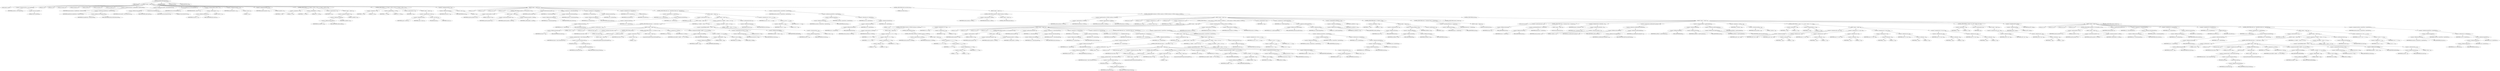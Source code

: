digraph "getAndMoveToFrontDecode" {  
"1515" [label = <(METHOD,getAndMoveToFrontDecode)<SUB>503</SUB>> ]
"60" [label = <(PARAM,this)<SUB>503</SUB>> ]
"1516" [label = <(BLOCK,&lt;empty&gt;,&lt;empty&gt;)<SUB>503</SUB>> ]
"1517" [label = <(LOCAL,char[] yy: char[])> ]
"1518" [label = <(&lt;operator&gt;.assignment,char[] yy = new char[256])<SUB>504</SUB>> ]
"1519" [label = <(IDENTIFIER,yy,char[] yy = new char[256])<SUB>504</SUB>> ]
"1520" [label = <(&lt;operator&gt;.alloc,new char[256])> ]
"1521" [label = <(LITERAL,256,new char[256])<SUB>504</SUB>> ]
"1522" [label = <(LOCAL,int i: int)> ]
"1523" [label = <(LOCAL,int j: int)> ]
"1524" [label = <(LOCAL,int nextSym: int)> ]
"1525" [label = <(LOCAL,int limitLast: int)> ]
"1526" [label = <(LOCAL,int EOB: int)> ]
"1527" [label = <(LOCAL,int groupNo: int)> ]
"1528" [label = <(LOCAL,int groupPos: int)> ]
"1529" [label = <(&lt;operator&gt;.assignment,limitLast = baseBlockSize * blockSize100k)<SUB>508</SUB>> ]
"1530" [label = <(IDENTIFIER,limitLast,limitLast = baseBlockSize * blockSize100k)<SUB>508</SUB>> ]
"1531" [label = <(&lt;operator&gt;.multiplication,baseBlockSize * blockSize100k)<SUB>508</SUB>> ]
"1532" [label = <(IDENTIFIER,baseBlockSize,baseBlockSize * blockSize100k)<SUB>508</SUB>> ]
"1533" [label = <(&lt;operator&gt;.fieldAccess,this.blockSize100k)<SUB>508</SUB>> ]
"1534" [label = <(IDENTIFIER,this,baseBlockSize * blockSize100k)<SUB>508</SUB>> ]
"1535" [label = <(FIELD_IDENTIFIER,blockSize100k,blockSize100k)<SUB>508</SUB>> ]
"1536" [label = <(&lt;operator&gt;.assignment,this.origPtr = this.bsGetIntVS(24))<SUB>509</SUB>> ]
"1537" [label = <(&lt;operator&gt;.fieldAccess,this.origPtr)<SUB>509</SUB>> ]
"1538" [label = <(IDENTIFIER,this,this.origPtr = this.bsGetIntVS(24))<SUB>509</SUB>> ]
"1539" [label = <(FIELD_IDENTIFIER,origPtr,origPtr)<SUB>509</SUB>> ]
"1540" [label = <(bsGetIntVS,this.bsGetIntVS(24))<SUB>509</SUB>> ]
"59" [label = <(IDENTIFIER,this,this.bsGetIntVS(24))<SUB>509</SUB>> ]
"1541" [label = <(LITERAL,24,this.bsGetIntVS(24))<SUB>509</SUB>> ]
"1542" [label = <(recvDecodingTables,this.recvDecodingTables())<SUB>511</SUB>> ]
"61" [label = <(IDENTIFIER,this,this.recvDecodingTables())<SUB>511</SUB>> ]
"1543" [label = <(&lt;operator&gt;.assignment,EOB = nInUse + 1)<SUB>512</SUB>> ]
"1544" [label = <(IDENTIFIER,EOB,EOB = nInUse + 1)<SUB>512</SUB>> ]
"1545" [label = <(&lt;operator&gt;.addition,nInUse + 1)<SUB>512</SUB>> ]
"1546" [label = <(&lt;operator&gt;.fieldAccess,this.nInUse)<SUB>512</SUB>> ]
"1547" [label = <(IDENTIFIER,this,nInUse + 1)<SUB>512</SUB>> ]
"1548" [label = <(FIELD_IDENTIFIER,nInUse,nInUse)<SUB>512</SUB>> ]
"1549" [label = <(LITERAL,1,nInUse + 1)<SUB>512</SUB>> ]
"1550" [label = <(&lt;operator&gt;.assignment,groupNo = -1)<SUB>513</SUB>> ]
"1551" [label = <(IDENTIFIER,groupNo,groupNo = -1)<SUB>513</SUB>> ]
"1552" [label = <(&lt;operator&gt;.minus,-1)<SUB>513</SUB>> ]
"1553" [label = <(LITERAL,1,-1)<SUB>513</SUB>> ]
"1554" [label = <(&lt;operator&gt;.assignment,groupPos = 0)<SUB>514</SUB>> ]
"1555" [label = <(IDENTIFIER,groupPos,groupPos = 0)<SUB>514</SUB>> ]
"1556" [label = <(LITERAL,0,groupPos = 0)<SUB>514</SUB>> ]
"1557" [label = <(CONTROL_STRUCTURE,for (i = 0; Some(i &lt;= 255); i++),for (i = 0; Some(i &lt;= 255); i++))<SUB>522</SUB>> ]
"1558" [label = <(&lt;operator&gt;.assignment,i = 0)<SUB>522</SUB>> ]
"1559" [label = <(IDENTIFIER,i,i = 0)<SUB>522</SUB>> ]
"1560" [label = <(LITERAL,0,i = 0)<SUB>522</SUB>> ]
"1561" [label = <(&lt;operator&gt;.lessEqualsThan,i &lt;= 255)<SUB>522</SUB>> ]
"1562" [label = <(IDENTIFIER,i,i &lt;= 255)<SUB>522</SUB>> ]
"1563" [label = <(LITERAL,255,i &lt;= 255)<SUB>522</SUB>> ]
"1564" [label = <(&lt;operator&gt;.postIncrement,i++)<SUB>522</SUB>> ]
"1565" [label = <(IDENTIFIER,i,i++)<SUB>522</SUB>> ]
"1566" [label = <(BLOCK,&lt;empty&gt;,&lt;empty&gt;)<SUB>522</SUB>> ]
"1567" [label = <(&lt;operator&gt;.assignment,unzftab[i] = 0)<SUB>523</SUB>> ]
"1568" [label = <(&lt;operator&gt;.indexAccess,unzftab[i])<SUB>523</SUB>> ]
"1569" [label = <(&lt;operator&gt;.fieldAccess,this.unzftab)<SUB>523</SUB>> ]
"1570" [label = <(IDENTIFIER,this,unzftab[i] = 0)<SUB>523</SUB>> ]
"1571" [label = <(FIELD_IDENTIFIER,unzftab,unzftab)<SUB>523</SUB>> ]
"1572" [label = <(IDENTIFIER,i,unzftab[i] = 0)<SUB>523</SUB>> ]
"1573" [label = <(LITERAL,0,unzftab[i] = 0)<SUB>523</SUB>> ]
"1574" [label = <(CONTROL_STRUCTURE,for (i = 0; Some(i &lt;= 255); i++),for (i = 0; Some(i &lt;= 255); i++))<SUB>526</SUB>> ]
"1575" [label = <(&lt;operator&gt;.assignment,i = 0)<SUB>526</SUB>> ]
"1576" [label = <(IDENTIFIER,i,i = 0)<SUB>526</SUB>> ]
"1577" [label = <(LITERAL,0,i = 0)<SUB>526</SUB>> ]
"1578" [label = <(&lt;operator&gt;.lessEqualsThan,i &lt;= 255)<SUB>526</SUB>> ]
"1579" [label = <(IDENTIFIER,i,i &lt;= 255)<SUB>526</SUB>> ]
"1580" [label = <(LITERAL,255,i &lt;= 255)<SUB>526</SUB>> ]
"1581" [label = <(&lt;operator&gt;.postIncrement,i++)<SUB>526</SUB>> ]
"1582" [label = <(IDENTIFIER,i,i++)<SUB>526</SUB>> ]
"1583" [label = <(BLOCK,&lt;empty&gt;,&lt;empty&gt;)<SUB>526</SUB>> ]
"1584" [label = <(&lt;operator&gt;.assignment,yy[i] = (char) i)<SUB>527</SUB>> ]
"1585" [label = <(&lt;operator&gt;.indexAccess,yy[i])<SUB>527</SUB>> ]
"1586" [label = <(IDENTIFIER,yy,yy[i] = (char) i)<SUB>527</SUB>> ]
"1587" [label = <(IDENTIFIER,i,yy[i] = (char) i)<SUB>527</SUB>> ]
"1588" [label = <(&lt;operator&gt;.cast,(char) i)<SUB>527</SUB>> ]
"1589" [label = <(TYPE_REF,char,char)<SUB>527</SUB>> ]
"1590" [label = <(IDENTIFIER,i,(char) i)<SUB>527</SUB>> ]
"1591" [label = <(&lt;operator&gt;.assignment,this.last = -1)<SUB>530</SUB>> ]
"1592" [label = <(&lt;operator&gt;.fieldAccess,this.last)<SUB>530</SUB>> ]
"1593" [label = <(IDENTIFIER,this,this.last = -1)<SUB>530</SUB>> ]
"1594" [label = <(FIELD_IDENTIFIER,last,last)<SUB>530</SUB>> ]
"1595" [label = <(&lt;operator&gt;.minus,-1)<SUB>530</SUB>> ]
"1596" [label = <(LITERAL,1,-1)<SUB>530</SUB>> ]
"1597" [label = <(BLOCK,&lt;empty&gt;,&lt;empty&gt;)<SUB>532</SUB>> ]
"1598" [label = <(LOCAL,int zt: int)> ]
"1599" [label = <(LOCAL,int zn: int)> ]
"1600" [label = <(LOCAL,int zvec: int)> ]
"1601" [label = <(LOCAL,int zj: int)> ]
"1602" [label = <(CONTROL_STRUCTURE,if (groupPos == 0),if (groupPos == 0))<SUB>534</SUB>> ]
"1603" [label = <(&lt;operator&gt;.equals,groupPos == 0)<SUB>534</SUB>> ]
"1604" [label = <(IDENTIFIER,groupPos,groupPos == 0)<SUB>534</SUB>> ]
"1605" [label = <(LITERAL,0,groupPos == 0)<SUB>534</SUB>> ]
"1606" [label = <(BLOCK,&lt;empty&gt;,&lt;empty&gt;)<SUB>534</SUB>> ]
"1607" [label = <(&lt;operator&gt;.postIncrement,groupNo++)<SUB>535</SUB>> ]
"1608" [label = <(IDENTIFIER,groupNo,groupNo++)<SUB>535</SUB>> ]
"1609" [label = <(&lt;operator&gt;.assignment,groupPos = G_SIZE)<SUB>536</SUB>> ]
"1610" [label = <(IDENTIFIER,groupPos,groupPos = G_SIZE)<SUB>536</SUB>> ]
"1611" [label = <(IDENTIFIER,G_SIZE,groupPos = G_SIZE)<SUB>536</SUB>> ]
"1612" [label = <(&lt;operator&gt;.postDecrement,groupPos--)<SUB>538</SUB>> ]
"1613" [label = <(IDENTIFIER,groupPos,groupPos--)<SUB>538</SUB>> ]
"1614" [label = <(&lt;operator&gt;.assignment,zt = selector[groupNo])<SUB>539</SUB>> ]
"1615" [label = <(IDENTIFIER,zt,zt = selector[groupNo])<SUB>539</SUB>> ]
"1616" [label = <(&lt;operator&gt;.indexAccess,selector[groupNo])<SUB>539</SUB>> ]
"1617" [label = <(&lt;operator&gt;.fieldAccess,this.selector)<SUB>539</SUB>> ]
"1618" [label = <(IDENTIFIER,this,zt = selector[groupNo])<SUB>539</SUB>> ]
"1619" [label = <(FIELD_IDENTIFIER,selector,selector)<SUB>539</SUB>> ]
"1620" [label = <(IDENTIFIER,groupNo,zt = selector[groupNo])<SUB>539</SUB>> ]
"1621" [label = <(&lt;operator&gt;.assignment,zn = minLens[zt])<SUB>540</SUB>> ]
"1622" [label = <(IDENTIFIER,zn,zn = minLens[zt])<SUB>540</SUB>> ]
"1623" [label = <(&lt;operator&gt;.indexAccess,minLens[zt])<SUB>540</SUB>> ]
"1624" [label = <(&lt;operator&gt;.fieldAccess,this.minLens)<SUB>540</SUB>> ]
"1625" [label = <(IDENTIFIER,this,zn = minLens[zt])<SUB>540</SUB>> ]
"1626" [label = <(FIELD_IDENTIFIER,minLens,minLens)<SUB>540</SUB>> ]
"1627" [label = <(IDENTIFIER,zt,zn = minLens[zt])<SUB>540</SUB>> ]
"1628" [label = <(&lt;operator&gt;.assignment,zvec = this.bsR(zn))<SUB>541</SUB>> ]
"1629" [label = <(IDENTIFIER,zvec,zvec = this.bsR(zn))<SUB>541</SUB>> ]
"1630" [label = <(bsR,this.bsR(zn))<SUB>541</SUB>> ]
"62" [label = <(IDENTIFIER,this,this.bsR(zn))<SUB>541</SUB>> ]
"1631" [label = <(IDENTIFIER,zn,this.bsR(zn))<SUB>541</SUB>> ]
"1632" [label = <(CONTROL_STRUCTURE,while (zvec &gt; limit[zt][zn]),while (zvec &gt; limit[zt][zn]))<SUB>542</SUB>> ]
"1633" [label = <(&lt;operator&gt;.greaterThan,zvec &gt; limit[zt][zn])<SUB>542</SUB>> ]
"1634" [label = <(IDENTIFIER,zvec,zvec &gt; limit[zt][zn])<SUB>542</SUB>> ]
"1635" [label = <(&lt;operator&gt;.indexAccess,limit[zt][zn])<SUB>542</SUB>> ]
"1636" [label = <(&lt;operator&gt;.indexAccess,limit[zt])<SUB>542</SUB>> ]
"1637" [label = <(&lt;operator&gt;.fieldAccess,this.limit)<SUB>542</SUB>> ]
"1638" [label = <(IDENTIFIER,this,zvec &gt; limit[zt][zn])<SUB>542</SUB>> ]
"1639" [label = <(FIELD_IDENTIFIER,limit,limit)<SUB>542</SUB>> ]
"1640" [label = <(IDENTIFIER,zt,zvec &gt; limit[zt][zn])<SUB>542</SUB>> ]
"1641" [label = <(IDENTIFIER,zn,zvec &gt; limit[zt][zn])<SUB>542</SUB>> ]
"1642" [label = <(BLOCK,&lt;empty&gt;,&lt;empty&gt;)<SUB>542</SUB>> ]
"1643" [label = <(&lt;operator&gt;.postIncrement,zn++)<SUB>543</SUB>> ]
"1644" [label = <(IDENTIFIER,zn,zn++)<SUB>543</SUB>> ]
"1645" [label = <(BLOCK,&lt;empty&gt;,&lt;empty&gt;)<SUB>544</SUB>> ]
"1646" [label = <(BLOCK,&lt;empty&gt;,&lt;empty&gt;)<SUB>545</SUB>> ]
"1647" [label = <(CONTROL_STRUCTURE,while (bsLive &lt; 1),while (bsLive &lt; 1))<SUB>546</SUB>> ]
"1648" [label = <(&lt;operator&gt;.lessThan,bsLive &lt; 1)<SUB>546</SUB>> ]
"1649" [label = <(&lt;operator&gt;.fieldAccess,this.bsLive)<SUB>546</SUB>> ]
"1650" [label = <(IDENTIFIER,this,bsLive &lt; 1)<SUB>546</SUB>> ]
"1651" [label = <(FIELD_IDENTIFIER,bsLive,bsLive)<SUB>546</SUB>> ]
"1652" [label = <(LITERAL,1,bsLive &lt; 1)<SUB>546</SUB>> ]
"1653" [label = <(BLOCK,&lt;empty&gt;,&lt;empty&gt;)<SUB>546</SUB>> ]
"1654" [label = <(LOCAL,int zzi: int)> ]
"1655" [label = <(LOCAL,char thech: char)> ]
"1656" [label = <(&lt;operator&gt;.assignment,char thech = 0)<SUB>548</SUB>> ]
"1657" [label = <(IDENTIFIER,thech,char thech = 0)<SUB>548</SUB>> ]
"1658" [label = <(LITERAL,0,char thech = 0)<SUB>548</SUB>> ]
"1659" [label = <(CONTROL_STRUCTURE,try,try)<SUB>549</SUB>> ]
"1660" [label = <(BLOCK,try,try)<SUB>549</SUB>> ]
"1661" [label = <(&lt;operator&gt;.assignment,thech = (char) bsStream.read())<SUB>550</SUB>> ]
"1662" [label = <(IDENTIFIER,thech,thech = (char) bsStream.read())<SUB>550</SUB>> ]
"1663" [label = <(&lt;operator&gt;.cast,(char) bsStream.read())<SUB>550</SUB>> ]
"1664" [label = <(TYPE_REF,char,char)<SUB>550</SUB>> ]
"1665" [label = <(read,bsStream.read())<SUB>550</SUB>> ]
"1666" [label = <(&lt;operator&gt;.fieldAccess,this.bsStream)<SUB>550</SUB>> ]
"1667" [label = <(IDENTIFIER,this,bsStream.read())<SUB>550</SUB>> ]
"1668" [label = <(FIELD_IDENTIFIER,bsStream,bsStream)<SUB>550</SUB>> ]
"1669" [label = <(BLOCK,catch,catch)> ]
"1670" [label = <(BLOCK,&lt;empty&gt;,&lt;empty&gt;)<SUB>551</SUB>> ]
"1671" [label = <(compressedStreamEOF,compressedStreamEOF())<SUB>552</SUB>> ]
"1672" [label = <(CONTROL_STRUCTURE,if (thech == -1),if (thech == -1))<SUB>554</SUB>> ]
"1673" [label = <(&lt;operator&gt;.equals,thech == -1)<SUB>554</SUB>> ]
"1674" [label = <(IDENTIFIER,thech,thech == -1)<SUB>554</SUB>> ]
"1675" [label = <(&lt;operator&gt;.minus,-1)<SUB>554</SUB>> ]
"1676" [label = <(LITERAL,1,-1)<SUB>554</SUB>> ]
"1677" [label = <(BLOCK,&lt;empty&gt;,&lt;empty&gt;)<SUB>554</SUB>> ]
"1678" [label = <(compressedStreamEOF,compressedStreamEOF())<SUB>555</SUB>> ]
"1679" [label = <(&lt;operator&gt;.assignment,zzi = thech)<SUB>557</SUB>> ]
"1680" [label = <(IDENTIFIER,zzi,zzi = thech)<SUB>557</SUB>> ]
"1681" [label = <(IDENTIFIER,thech,zzi = thech)<SUB>557</SUB>> ]
"1682" [label = <(&lt;operator&gt;.assignment,this.bsBuff = (bsBuff &lt;&lt; 8) | (zzi &amp; 0xff))<SUB>558</SUB>> ]
"1683" [label = <(&lt;operator&gt;.fieldAccess,this.bsBuff)<SUB>558</SUB>> ]
"1684" [label = <(IDENTIFIER,this,this.bsBuff = (bsBuff &lt;&lt; 8) | (zzi &amp; 0xff))<SUB>558</SUB>> ]
"1685" [label = <(FIELD_IDENTIFIER,bsBuff,bsBuff)<SUB>558</SUB>> ]
"1686" [label = <(&lt;operator&gt;.or,(bsBuff &lt;&lt; 8) | (zzi &amp; 0xff))<SUB>558</SUB>> ]
"1687" [label = <(&lt;operator&gt;.shiftLeft,bsBuff &lt;&lt; 8)<SUB>558</SUB>> ]
"1688" [label = <(&lt;operator&gt;.fieldAccess,this.bsBuff)<SUB>558</SUB>> ]
"1689" [label = <(IDENTIFIER,this,bsBuff &lt;&lt; 8)<SUB>558</SUB>> ]
"1690" [label = <(FIELD_IDENTIFIER,bsBuff,bsBuff)<SUB>558</SUB>> ]
"1691" [label = <(LITERAL,8,bsBuff &lt;&lt; 8)<SUB>558</SUB>> ]
"1692" [label = <(&lt;operator&gt;.and,zzi &amp; 0xff)<SUB>558</SUB>> ]
"1693" [label = <(IDENTIFIER,zzi,zzi &amp; 0xff)<SUB>558</SUB>> ]
"1694" [label = <(LITERAL,0xff,zzi &amp; 0xff)<SUB>558</SUB>> ]
"1695" [label = <(&lt;operator&gt;.assignmentPlus,this.bsLive += 8)<SUB>559</SUB>> ]
"1696" [label = <(&lt;operator&gt;.fieldAccess,this.bsLive)<SUB>559</SUB>> ]
"1697" [label = <(IDENTIFIER,this,this.bsLive += 8)<SUB>559</SUB>> ]
"1698" [label = <(FIELD_IDENTIFIER,bsLive,bsLive)<SUB>559</SUB>> ]
"1699" [label = <(LITERAL,8,this.bsLive += 8)<SUB>559</SUB>> ]
"1700" [label = <(&lt;operator&gt;.assignment,zj = (bsBuff &gt;&gt; (bsLive - 1)) &amp; 1)<SUB>562</SUB>> ]
"1701" [label = <(IDENTIFIER,zj,zj = (bsBuff &gt;&gt; (bsLive - 1)) &amp; 1)<SUB>562</SUB>> ]
"1702" [label = <(&lt;operator&gt;.and,(bsBuff &gt;&gt; (bsLive - 1)) &amp; 1)<SUB>562</SUB>> ]
"1703" [label = <(&lt;operator&gt;.logicalShiftRight,bsBuff &gt;&gt; (bsLive - 1))<SUB>562</SUB>> ]
"1704" [label = <(&lt;operator&gt;.fieldAccess,this.bsBuff)<SUB>562</SUB>> ]
"1705" [label = <(IDENTIFIER,this,bsBuff &gt;&gt; (bsLive - 1))<SUB>562</SUB>> ]
"1706" [label = <(FIELD_IDENTIFIER,bsBuff,bsBuff)<SUB>562</SUB>> ]
"1707" [label = <(&lt;operator&gt;.subtraction,bsLive - 1)<SUB>562</SUB>> ]
"1708" [label = <(&lt;operator&gt;.fieldAccess,this.bsLive)<SUB>562</SUB>> ]
"1709" [label = <(IDENTIFIER,this,bsLive - 1)<SUB>562</SUB>> ]
"1710" [label = <(FIELD_IDENTIFIER,bsLive,bsLive)<SUB>562</SUB>> ]
"1711" [label = <(LITERAL,1,bsLive - 1)<SUB>562</SUB>> ]
"1712" [label = <(LITERAL,1,(bsBuff &gt;&gt; (bsLive - 1)) &amp; 1)<SUB>562</SUB>> ]
"1713" [label = <(&lt;operator&gt;.postDecrement,bsLive--)<SUB>563</SUB>> ]
"1714" [label = <(&lt;operator&gt;.fieldAccess,this.bsLive)<SUB>563</SUB>> ]
"1715" [label = <(IDENTIFIER,this,bsLive--)<SUB>563</SUB>> ]
"1716" [label = <(FIELD_IDENTIFIER,bsLive,bsLive)<SUB>563</SUB>> ]
"1717" [label = <(&lt;operator&gt;.assignment,zvec = (zvec &lt;&lt; 1) | zj)<SUB>565</SUB>> ]
"1718" [label = <(IDENTIFIER,zvec,zvec = (zvec &lt;&lt; 1) | zj)<SUB>565</SUB>> ]
"1719" [label = <(&lt;operator&gt;.or,(zvec &lt;&lt; 1) | zj)<SUB>565</SUB>> ]
"1720" [label = <(&lt;operator&gt;.shiftLeft,zvec &lt;&lt; 1)<SUB>565</SUB>> ]
"1721" [label = <(IDENTIFIER,zvec,zvec &lt;&lt; 1)<SUB>565</SUB>> ]
"1722" [label = <(LITERAL,1,zvec &lt;&lt; 1)<SUB>565</SUB>> ]
"1723" [label = <(IDENTIFIER,zj,(zvec &lt;&lt; 1) | zj)<SUB>565</SUB>> ]
"1724" [label = <(&lt;operator&gt;.assignment,nextSym = perm[zt][zvec - base[zt][zn]])<SUB>567</SUB>> ]
"1725" [label = <(IDENTIFIER,nextSym,nextSym = perm[zt][zvec - base[zt][zn]])<SUB>567</SUB>> ]
"1726" [label = <(&lt;operator&gt;.indexAccess,perm[zt][zvec - base[zt][zn]])<SUB>567</SUB>> ]
"1727" [label = <(&lt;operator&gt;.indexAccess,perm[zt])<SUB>567</SUB>> ]
"1728" [label = <(&lt;operator&gt;.fieldAccess,this.perm)<SUB>567</SUB>> ]
"1729" [label = <(IDENTIFIER,this,nextSym = perm[zt][zvec - base[zt][zn]])<SUB>567</SUB>> ]
"1730" [label = <(FIELD_IDENTIFIER,perm,perm)<SUB>567</SUB>> ]
"1731" [label = <(IDENTIFIER,zt,nextSym = perm[zt][zvec - base[zt][zn]])<SUB>567</SUB>> ]
"1732" [label = <(&lt;operator&gt;.subtraction,zvec - base[zt][zn])<SUB>567</SUB>> ]
"1733" [label = <(IDENTIFIER,zvec,zvec - base[zt][zn])<SUB>567</SUB>> ]
"1734" [label = <(&lt;operator&gt;.indexAccess,base[zt][zn])<SUB>567</SUB>> ]
"1735" [label = <(&lt;operator&gt;.indexAccess,base[zt])<SUB>567</SUB>> ]
"1736" [label = <(&lt;operator&gt;.fieldAccess,this.base)<SUB>567</SUB>> ]
"1737" [label = <(IDENTIFIER,this,zvec - base[zt][zn])<SUB>567</SUB>> ]
"1738" [label = <(FIELD_IDENTIFIER,base,base)<SUB>567</SUB>> ]
"1739" [label = <(IDENTIFIER,zt,zvec - base[zt][zn])<SUB>567</SUB>> ]
"1740" [label = <(IDENTIFIER,zn,zvec - base[zt][zn])<SUB>567</SUB>> ]
"1741" [label = <(CONTROL_STRUCTURE,while (true),while (true))<SUB>570</SUB>> ]
"1742" [label = <(LITERAL,true,while (true))<SUB>570</SUB>> ]
"1743" [label = <(BLOCK,&lt;empty&gt;,&lt;empty&gt;)<SUB>570</SUB>> ]
"1744" [label = <(CONTROL_STRUCTURE,if (nextSym == EOB),if (nextSym == EOB))<SUB>572</SUB>> ]
"1745" [label = <(&lt;operator&gt;.equals,nextSym == EOB)<SUB>572</SUB>> ]
"1746" [label = <(IDENTIFIER,nextSym,nextSym == EOB)<SUB>572</SUB>> ]
"1747" [label = <(IDENTIFIER,EOB,nextSym == EOB)<SUB>572</SUB>> ]
"1748" [label = <(BLOCK,&lt;empty&gt;,&lt;empty&gt;)<SUB>572</SUB>> ]
"1749" [label = <(CONTROL_STRUCTURE,break;,break;)<SUB>573</SUB>> ]
"1750" [label = <(CONTROL_STRUCTURE,if (nextSym == RUNA || nextSym == RUNB),if (nextSym == RUNA || nextSym == RUNB))<SUB>576</SUB>> ]
"1751" [label = <(&lt;operator&gt;.logicalOr,nextSym == RUNA || nextSym == RUNB)<SUB>576</SUB>> ]
"1752" [label = <(&lt;operator&gt;.equals,nextSym == RUNA)<SUB>576</SUB>> ]
"1753" [label = <(IDENTIFIER,nextSym,nextSym == RUNA)<SUB>576</SUB>> ]
"1754" [label = <(IDENTIFIER,RUNA,nextSym == RUNA)<SUB>576</SUB>> ]
"1755" [label = <(&lt;operator&gt;.equals,nextSym == RUNB)<SUB>576</SUB>> ]
"1756" [label = <(IDENTIFIER,nextSym,nextSym == RUNB)<SUB>576</SUB>> ]
"1757" [label = <(IDENTIFIER,RUNB,nextSym == RUNB)<SUB>576</SUB>> ]
"1758" [label = <(BLOCK,&lt;empty&gt;,&lt;empty&gt;)<SUB>576</SUB>> ]
"1759" [label = <(LOCAL,char ch: char)> ]
"1760" [label = <(LOCAL,int s: int)> ]
"1761" [label = <(&lt;operator&gt;.assignment,int s = -1)<SUB>578</SUB>> ]
"1762" [label = <(IDENTIFIER,s,int s = -1)<SUB>578</SUB>> ]
"1763" [label = <(&lt;operator&gt;.minus,-1)<SUB>578</SUB>> ]
"1764" [label = <(LITERAL,1,-1)<SUB>578</SUB>> ]
"1765" [label = <(LOCAL,int N: int)> ]
"1766" [label = <(&lt;operator&gt;.assignment,int N = 1)<SUB>579</SUB>> ]
"1767" [label = <(IDENTIFIER,N,int N = 1)<SUB>579</SUB>> ]
"1768" [label = <(LITERAL,1,int N = 1)<SUB>579</SUB>> ]
"1769" [label = <(CONTROL_STRUCTURE,do {...} while (nextSym == RUNA || nextSym == RUNB),do {...} while (nextSym == RUNA || nextSym == RUNB))<SUB>580</SUB>> ]
"1770" [label = <(BLOCK,&lt;empty&gt;,&lt;empty&gt;)<SUB>580</SUB>> ]
"1771" [label = <(CONTROL_STRUCTURE,if (nextSym == RUNA),if (nextSym == RUNA))<SUB>581</SUB>> ]
"1772" [label = <(&lt;operator&gt;.equals,nextSym == RUNA)<SUB>581</SUB>> ]
"1773" [label = <(IDENTIFIER,nextSym,nextSym == RUNA)<SUB>581</SUB>> ]
"1774" [label = <(IDENTIFIER,RUNA,nextSym == RUNA)<SUB>581</SUB>> ]
"1775" [label = <(BLOCK,&lt;empty&gt;,&lt;empty&gt;)<SUB>581</SUB>> ]
"1776" [label = <(&lt;operator&gt;.assignment,s = s + (0 + 1) * N)<SUB>582</SUB>> ]
"1777" [label = <(IDENTIFIER,s,s = s + (0 + 1) * N)<SUB>582</SUB>> ]
"1778" [label = <(&lt;operator&gt;.addition,s + (0 + 1) * N)<SUB>582</SUB>> ]
"1779" [label = <(IDENTIFIER,s,s + (0 + 1) * N)<SUB>582</SUB>> ]
"1780" [label = <(&lt;operator&gt;.multiplication,(0 + 1) * N)<SUB>582</SUB>> ]
"1781" [label = <(&lt;operator&gt;.addition,0 + 1)<SUB>582</SUB>> ]
"1782" [label = <(LITERAL,0,0 + 1)<SUB>582</SUB>> ]
"1783" [label = <(LITERAL,1,0 + 1)<SUB>582</SUB>> ]
"1784" [label = <(IDENTIFIER,N,(0 + 1) * N)<SUB>582</SUB>> ]
"1785" [label = <(CONTROL_STRUCTURE,else,else)<SUB>583</SUB>> ]
"1786" [label = <(CONTROL_STRUCTURE,if (nextSym == RUNB),if (nextSym == RUNB))<SUB>583</SUB>> ]
"1787" [label = <(&lt;operator&gt;.equals,nextSym == RUNB)<SUB>583</SUB>> ]
"1788" [label = <(IDENTIFIER,nextSym,nextSym == RUNB)<SUB>583</SUB>> ]
"1789" [label = <(IDENTIFIER,RUNB,nextSym == RUNB)<SUB>583</SUB>> ]
"1790" [label = <(BLOCK,&lt;empty&gt;,&lt;empty&gt;)<SUB>583</SUB>> ]
"1791" [label = <(&lt;operator&gt;.assignment,s = s + (1 + 1) * N)<SUB>584</SUB>> ]
"1792" [label = <(IDENTIFIER,s,s = s + (1 + 1) * N)<SUB>584</SUB>> ]
"1793" [label = <(&lt;operator&gt;.addition,s + (1 + 1) * N)<SUB>584</SUB>> ]
"1794" [label = <(IDENTIFIER,s,s + (1 + 1) * N)<SUB>584</SUB>> ]
"1795" [label = <(&lt;operator&gt;.multiplication,(1 + 1) * N)<SUB>584</SUB>> ]
"1796" [label = <(&lt;operator&gt;.addition,1 + 1)<SUB>584</SUB>> ]
"1797" [label = <(LITERAL,1,1 + 1)<SUB>584</SUB>> ]
"1798" [label = <(LITERAL,1,1 + 1)<SUB>584</SUB>> ]
"1799" [label = <(IDENTIFIER,N,(1 + 1) * N)<SUB>584</SUB>> ]
"1800" [label = <(&lt;operator&gt;.assignment,N = N * 2)<SUB>586</SUB>> ]
"1801" [label = <(IDENTIFIER,N,N = N * 2)<SUB>586</SUB>> ]
"1802" [label = <(&lt;operator&gt;.multiplication,N * 2)<SUB>586</SUB>> ]
"1803" [label = <(IDENTIFIER,N,N * 2)<SUB>586</SUB>> ]
"1804" [label = <(LITERAL,2,N * 2)<SUB>586</SUB>> ]
"1805" [label = <(BLOCK,&lt;empty&gt;,&lt;empty&gt;)<SUB>587</SUB>> ]
"1806" [label = <(LOCAL,int zt: int)> ]
"1807" [label = <(LOCAL,int zn: int)> ]
"1808" [label = <(LOCAL,int zvec: int)> ]
"1809" [label = <(LOCAL,int zj: int)> ]
"1810" [label = <(CONTROL_STRUCTURE,if (groupPos == 0),if (groupPos == 0))<SUB>589</SUB>> ]
"1811" [label = <(&lt;operator&gt;.equals,groupPos == 0)<SUB>589</SUB>> ]
"1812" [label = <(IDENTIFIER,groupPos,groupPos == 0)<SUB>589</SUB>> ]
"1813" [label = <(LITERAL,0,groupPos == 0)<SUB>589</SUB>> ]
"1814" [label = <(BLOCK,&lt;empty&gt;,&lt;empty&gt;)<SUB>589</SUB>> ]
"1815" [label = <(&lt;operator&gt;.postIncrement,groupNo++)<SUB>590</SUB>> ]
"1816" [label = <(IDENTIFIER,groupNo,groupNo++)<SUB>590</SUB>> ]
"1817" [label = <(&lt;operator&gt;.assignment,groupPos = G_SIZE)<SUB>591</SUB>> ]
"1818" [label = <(IDENTIFIER,groupPos,groupPos = G_SIZE)<SUB>591</SUB>> ]
"1819" [label = <(IDENTIFIER,G_SIZE,groupPos = G_SIZE)<SUB>591</SUB>> ]
"1820" [label = <(&lt;operator&gt;.postDecrement,groupPos--)<SUB>593</SUB>> ]
"1821" [label = <(IDENTIFIER,groupPos,groupPos--)<SUB>593</SUB>> ]
"1822" [label = <(&lt;operator&gt;.assignment,zt = selector[groupNo])<SUB>594</SUB>> ]
"1823" [label = <(IDENTIFIER,zt,zt = selector[groupNo])<SUB>594</SUB>> ]
"1824" [label = <(&lt;operator&gt;.indexAccess,selector[groupNo])<SUB>594</SUB>> ]
"1825" [label = <(&lt;operator&gt;.fieldAccess,this.selector)<SUB>594</SUB>> ]
"1826" [label = <(IDENTIFIER,this,zt = selector[groupNo])<SUB>594</SUB>> ]
"1827" [label = <(FIELD_IDENTIFIER,selector,selector)<SUB>594</SUB>> ]
"1828" [label = <(IDENTIFIER,groupNo,zt = selector[groupNo])<SUB>594</SUB>> ]
"1829" [label = <(&lt;operator&gt;.assignment,zn = minLens[zt])<SUB>595</SUB>> ]
"1830" [label = <(IDENTIFIER,zn,zn = minLens[zt])<SUB>595</SUB>> ]
"1831" [label = <(&lt;operator&gt;.indexAccess,minLens[zt])<SUB>595</SUB>> ]
"1832" [label = <(&lt;operator&gt;.fieldAccess,this.minLens)<SUB>595</SUB>> ]
"1833" [label = <(IDENTIFIER,this,zn = minLens[zt])<SUB>595</SUB>> ]
"1834" [label = <(FIELD_IDENTIFIER,minLens,minLens)<SUB>595</SUB>> ]
"1835" [label = <(IDENTIFIER,zt,zn = minLens[zt])<SUB>595</SUB>> ]
"1836" [label = <(&lt;operator&gt;.assignment,zvec = this.bsR(zn))<SUB>596</SUB>> ]
"1837" [label = <(IDENTIFIER,zvec,zvec = this.bsR(zn))<SUB>596</SUB>> ]
"1838" [label = <(bsR,this.bsR(zn))<SUB>596</SUB>> ]
"63" [label = <(IDENTIFIER,this,this.bsR(zn))<SUB>596</SUB>> ]
"1839" [label = <(IDENTIFIER,zn,this.bsR(zn))<SUB>596</SUB>> ]
"1840" [label = <(CONTROL_STRUCTURE,while (zvec &gt; limit[zt][zn]),while (zvec &gt; limit[zt][zn]))<SUB>597</SUB>> ]
"1841" [label = <(&lt;operator&gt;.greaterThan,zvec &gt; limit[zt][zn])<SUB>597</SUB>> ]
"1842" [label = <(IDENTIFIER,zvec,zvec &gt; limit[zt][zn])<SUB>597</SUB>> ]
"1843" [label = <(&lt;operator&gt;.indexAccess,limit[zt][zn])<SUB>597</SUB>> ]
"1844" [label = <(&lt;operator&gt;.indexAccess,limit[zt])<SUB>597</SUB>> ]
"1845" [label = <(&lt;operator&gt;.fieldAccess,this.limit)<SUB>597</SUB>> ]
"1846" [label = <(IDENTIFIER,this,zvec &gt; limit[zt][zn])<SUB>597</SUB>> ]
"1847" [label = <(FIELD_IDENTIFIER,limit,limit)<SUB>597</SUB>> ]
"1848" [label = <(IDENTIFIER,zt,zvec &gt; limit[zt][zn])<SUB>597</SUB>> ]
"1849" [label = <(IDENTIFIER,zn,zvec &gt; limit[zt][zn])<SUB>597</SUB>> ]
"1850" [label = <(BLOCK,&lt;empty&gt;,&lt;empty&gt;)<SUB>597</SUB>> ]
"1851" [label = <(&lt;operator&gt;.postIncrement,zn++)<SUB>598</SUB>> ]
"1852" [label = <(IDENTIFIER,zn,zn++)<SUB>598</SUB>> ]
"1853" [label = <(BLOCK,&lt;empty&gt;,&lt;empty&gt;)<SUB>599</SUB>> ]
"1854" [label = <(BLOCK,&lt;empty&gt;,&lt;empty&gt;)<SUB>600</SUB>> ]
"1855" [label = <(CONTROL_STRUCTURE,while (bsLive &lt; 1),while (bsLive &lt; 1))<SUB>601</SUB>> ]
"1856" [label = <(&lt;operator&gt;.lessThan,bsLive &lt; 1)<SUB>601</SUB>> ]
"1857" [label = <(&lt;operator&gt;.fieldAccess,this.bsLive)<SUB>601</SUB>> ]
"1858" [label = <(IDENTIFIER,this,bsLive &lt; 1)<SUB>601</SUB>> ]
"1859" [label = <(FIELD_IDENTIFIER,bsLive,bsLive)<SUB>601</SUB>> ]
"1860" [label = <(LITERAL,1,bsLive &lt; 1)<SUB>601</SUB>> ]
"1861" [label = <(BLOCK,&lt;empty&gt;,&lt;empty&gt;)<SUB>601</SUB>> ]
"1862" [label = <(LOCAL,int zzi: int)> ]
"1863" [label = <(LOCAL,char thech: char)> ]
"1864" [label = <(&lt;operator&gt;.assignment,char thech = 0)<SUB>603</SUB>> ]
"1865" [label = <(IDENTIFIER,thech,char thech = 0)<SUB>603</SUB>> ]
"1866" [label = <(LITERAL,0,char thech = 0)<SUB>603</SUB>> ]
"1867" [label = <(CONTROL_STRUCTURE,try,try)<SUB>604</SUB>> ]
"1868" [label = <(BLOCK,try,try)<SUB>604</SUB>> ]
"1869" [label = <(&lt;operator&gt;.assignment,thech = (char) bsStream.read())<SUB>605</SUB>> ]
"1870" [label = <(IDENTIFIER,thech,thech = (char) bsStream.read())<SUB>605</SUB>> ]
"1871" [label = <(&lt;operator&gt;.cast,(char) bsStream.read())<SUB>605</SUB>> ]
"1872" [label = <(TYPE_REF,char,char)<SUB>605</SUB>> ]
"1873" [label = <(read,bsStream.read())<SUB>605</SUB>> ]
"1874" [label = <(&lt;operator&gt;.fieldAccess,this.bsStream)<SUB>605</SUB>> ]
"1875" [label = <(IDENTIFIER,this,bsStream.read())<SUB>605</SUB>> ]
"1876" [label = <(FIELD_IDENTIFIER,bsStream,bsStream)<SUB>605</SUB>> ]
"1877" [label = <(BLOCK,catch,catch)> ]
"1878" [label = <(BLOCK,&lt;empty&gt;,&lt;empty&gt;)<SUB>606</SUB>> ]
"1879" [label = <(compressedStreamEOF,compressedStreamEOF())<SUB>607</SUB>> ]
"1880" [label = <(CONTROL_STRUCTURE,if (thech == -1),if (thech == -1))<SUB>609</SUB>> ]
"1881" [label = <(&lt;operator&gt;.equals,thech == -1)<SUB>609</SUB>> ]
"1882" [label = <(IDENTIFIER,thech,thech == -1)<SUB>609</SUB>> ]
"1883" [label = <(&lt;operator&gt;.minus,-1)<SUB>609</SUB>> ]
"1884" [label = <(LITERAL,1,-1)<SUB>609</SUB>> ]
"1885" [label = <(BLOCK,&lt;empty&gt;,&lt;empty&gt;)<SUB>609</SUB>> ]
"1886" [label = <(compressedStreamEOF,compressedStreamEOF())<SUB>610</SUB>> ]
"1887" [label = <(&lt;operator&gt;.assignment,zzi = thech)<SUB>612</SUB>> ]
"1888" [label = <(IDENTIFIER,zzi,zzi = thech)<SUB>612</SUB>> ]
"1889" [label = <(IDENTIFIER,thech,zzi = thech)<SUB>612</SUB>> ]
"1890" [label = <(&lt;operator&gt;.assignment,this.bsBuff = (bsBuff &lt;&lt; 8) | (zzi &amp; 0xff))<SUB>613</SUB>> ]
"1891" [label = <(&lt;operator&gt;.fieldAccess,this.bsBuff)<SUB>613</SUB>> ]
"1892" [label = <(IDENTIFIER,this,this.bsBuff = (bsBuff &lt;&lt; 8) | (zzi &amp; 0xff))<SUB>613</SUB>> ]
"1893" [label = <(FIELD_IDENTIFIER,bsBuff,bsBuff)<SUB>613</SUB>> ]
"1894" [label = <(&lt;operator&gt;.or,(bsBuff &lt;&lt; 8) | (zzi &amp; 0xff))<SUB>613</SUB>> ]
"1895" [label = <(&lt;operator&gt;.shiftLeft,bsBuff &lt;&lt; 8)<SUB>613</SUB>> ]
"1896" [label = <(&lt;operator&gt;.fieldAccess,this.bsBuff)<SUB>613</SUB>> ]
"1897" [label = <(IDENTIFIER,this,bsBuff &lt;&lt; 8)<SUB>613</SUB>> ]
"1898" [label = <(FIELD_IDENTIFIER,bsBuff,bsBuff)<SUB>613</SUB>> ]
"1899" [label = <(LITERAL,8,bsBuff &lt;&lt; 8)<SUB>613</SUB>> ]
"1900" [label = <(&lt;operator&gt;.and,zzi &amp; 0xff)<SUB>613</SUB>> ]
"1901" [label = <(IDENTIFIER,zzi,zzi &amp; 0xff)<SUB>613</SUB>> ]
"1902" [label = <(LITERAL,0xff,zzi &amp; 0xff)<SUB>613</SUB>> ]
"1903" [label = <(&lt;operator&gt;.assignmentPlus,this.bsLive += 8)<SUB>614</SUB>> ]
"1904" [label = <(&lt;operator&gt;.fieldAccess,this.bsLive)<SUB>614</SUB>> ]
"1905" [label = <(IDENTIFIER,this,this.bsLive += 8)<SUB>614</SUB>> ]
"1906" [label = <(FIELD_IDENTIFIER,bsLive,bsLive)<SUB>614</SUB>> ]
"1907" [label = <(LITERAL,8,this.bsLive += 8)<SUB>614</SUB>> ]
"1908" [label = <(&lt;operator&gt;.assignment,zj = (bsBuff &gt;&gt; (bsLive - 1)) &amp; 1)<SUB>617</SUB>> ]
"1909" [label = <(IDENTIFIER,zj,zj = (bsBuff &gt;&gt; (bsLive - 1)) &amp; 1)<SUB>617</SUB>> ]
"1910" [label = <(&lt;operator&gt;.and,(bsBuff &gt;&gt; (bsLive - 1)) &amp; 1)<SUB>617</SUB>> ]
"1911" [label = <(&lt;operator&gt;.logicalShiftRight,bsBuff &gt;&gt; (bsLive - 1))<SUB>617</SUB>> ]
"1912" [label = <(&lt;operator&gt;.fieldAccess,this.bsBuff)<SUB>617</SUB>> ]
"1913" [label = <(IDENTIFIER,this,bsBuff &gt;&gt; (bsLive - 1))<SUB>617</SUB>> ]
"1914" [label = <(FIELD_IDENTIFIER,bsBuff,bsBuff)<SUB>617</SUB>> ]
"1915" [label = <(&lt;operator&gt;.subtraction,bsLive - 1)<SUB>617</SUB>> ]
"1916" [label = <(&lt;operator&gt;.fieldAccess,this.bsLive)<SUB>617</SUB>> ]
"1917" [label = <(IDENTIFIER,this,bsLive - 1)<SUB>617</SUB>> ]
"1918" [label = <(FIELD_IDENTIFIER,bsLive,bsLive)<SUB>617</SUB>> ]
"1919" [label = <(LITERAL,1,bsLive - 1)<SUB>617</SUB>> ]
"1920" [label = <(LITERAL,1,(bsBuff &gt;&gt; (bsLive - 1)) &amp; 1)<SUB>617</SUB>> ]
"1921" [label = <(&lt;operator&gt;.postDecrement,bsLive--)<SUB>618</SUB>> ]
"1922" [label = <(&lt;operator&gt;.fieldAccess,this.bsLive)<SUB>618</SUB>> ]
"1923" [label = <(IDENTIFIER,this,bsLive--)<SUB>618</SUB>> ]
"1924" [label = <(FIELD_IDENTIFIER,bsLive,bsLive)<SUB>618</SUB>> ]
"1925" [label = <(&lt;operator&gt;.assignment,zvec = (zvec &lt;&lt; 1) | zj)<SUB>620</SUB>> ]
"1926" [label = <(IDENTIFIER,zvec,zvec = (zvec &lt;&lt; 1) | zj)<SUB>620</SUB>> ]
"1927" [label = <(&lt;operator&gt;.or,(zvec &lt;&lt; 1) | zj)<SUB>620</SUB>> ]
"1928" [label = <(&lt;operator&gt;.shiftLeft,zvec &lt;&lt; 1)<SUB>620</SUB>> ]
"1929" [label = <(IDENTIFIER,zvec,zvec &lt;&lt; 1)<SUB>620</SUB>> ]
"1930" [label = <(LITERAL,1,zvec &lt;&lt; 1)<SUB>620</SUB>> ]
"1931" [label = <(IDENTIFIER,zj,(zvec &lt;&lt; 1) | zj)<SUB>620</SUB>> ]
"1932" [label = <(&lt;operator&gt;.assignment,nextSym = perm[zt][zvec - base[zt][zn]])<SUB>622</SUB>> ]
"1933" [label = <(IDENTIFIER,nextSym,nextSym = perm[zt][zvec - base[zt][zn]])<SUB>622</SUB>> ]
"1934" [label = <(&lt;operator&gt;.indexAccess,perm[zt][zvec - base[zt][zn]])<SUB>622</SUB>> ]
"1935" [label = <(&lt;operator&gt;.indexAccess,perm[zt])<SUB>622</SUB>> ]
"1936" [label = <(&lt;operator&gt;.fieldAccess,this.perm)<SUB>622</SUB>> ]
"1937" [label = <(IDENTIFIER,this,nextSym = perm[zt][zvec - base[zt][zn]])<SUB>622</SUB>> ]
"1938" [label = <(FIELD_IDENTIFIER,perm,perm)<SUB>622</SUB>> ]
"1939" [label = <(IDENTIFIER,zt,nextSym = perm[zt][zvec - base[zt][zn]])<SUB>622</SUB>> ]
"1940" [label = <(&lt;operator&gt;.subtraction,zvec - base[zt][zn])<SUB>622</SUB>> ]
"1941" [label = <(IDENTIFIER,zvec,zvec - base[zt][zn])<SUB>622</SUB>> ]
"1942" [label = <(&lt;operator&gt;.indexAccess,base[zt][zn])<SUB>622</SUB>> ]
"1943" [label = <(&lt;operator&gt;.indexAccess,base[zt])<SUB>622</SUB>> ]
"1944" [label = <(&lt;operator&gt;.fieldAccess,this.base)<SUB>622</SUB>> ]
"1945" [label = <(IDENTIFIER,this,zvec - base[zt][zn])<SUB>622</SUB>> ]
"1946" [label = <(FIELD_IDENTIFIER,base,base)<SUB>622</SUB>> ]
"1947" [label = <(IDENTIFIER,zt,zvec - base[zt][zn])<SUB>622</SUB>> ]
"1948" [label = <(IDENTIFIER,zn,zvec - base[zt][zn])<SUB>622</SUB>> ]
"1949" [label = <(&lt;operator&gt;.logicalOr,nextSym == RUNA || nextSym == RUNB)<SUB>624</SUB>> ]
"1950" [label = <(&lt;operator&gt;.equals,nextSym == RUNA)<SUB>624</SUB>> ]
"1951" [label = <(IDENTIFIER,nextSym,nextSym == RUNA)<SUB>624</SUB>> ]
"1952" [label = <(IDENTIFIER,RUNA,nextSym == RUNA)<SUB>624</SUB>> ]
"1953" [label = <(&lt;operator&gt;.equals,nextSym == RUNB)<SUB>624</SUB>> ]
"1954" [label = <(IDENTIFIER,nextSym,nextSym == RUNB)<SUB>624</SUB>> ]
"1955" [label = <(IDENTIFIER,RUNB,nextSym == RUNB)<SUB>624</SUB>> ]
"1956" [label = <(&lt;operator&gt;.postIncrement,s++)<SUB>626</SUB>> ]
"1957" [label = <(IDENTIFIER,s,s++)<SUB>626</SUB>> ]
"1958" [label = <(&lt;operator&gt;.assignment,ch = seqToUnseq[yy[0]])<SUB>627</SUB>> ]
"1959" [label = <(IDENTIFIER,ch,ch = seqToUnseq[yy[0]])<SUB>627</SUB>> ]
"1960" [label = <(&lt;operator&gt;.indexAccess,seqToUnseq[yy[0]])<SUB>627</SUB>> ]
"1961" [label = <(&lt;operator&gt;.fieldAccess,this.seqToUnseq)<SUB>627</SUB>> ]
"1962" [label = <(IDENTIFIER,this,ch = seqToUnseq[yy[0]])<SUB>627</SUB>> ]
"1963" [label = <(FIELD_IDENTIFIER,seqToUnseq,seqToUnseq)<SUB>627</SUB>> ]
"1964" [label = <(&lt;operator&gt;.indexAccess,yy[0])<SUB>627</SUB>> ]
"1965" [label = <(IDENTIFIER,yy,ch = seqToUnseq[yy[0]])<SUB>627</SUB>> ]
"1966" [label = <(LITERAL,0,ch = seqToUnseq[yy[0]])<SUB>627</SUB>> ]
"1967" [label = <(&lt;operator&gt;.assignmentPlus,unzftab[ch] += s)<SUB>628</SUB>> ]
"1968" [label = <(&lt;operator&gt;.indexAccess,unzftab[ch])<SUB>628</SUB>> ]
"1969" [label = <(&lt;operator&gt;.fieldAccess,this.unzftab)<SUB>628</SUB>> ]
"1970" [label = <(IDENTIFIER,this,unzftab[ch] += s)<SUB>628</SUB>> ]
"1971" [label = <(FIELD_IDENTIFIER,unzftab,unzftab)<SUB>628</SUB>> ]
"1972" [label = <(IDENTIFIER,ch,unzftab[ch] += s)<SUB>628</SUB>> ]
"1973" [label = <(IDENTIFIER,s,unzftab[ch] += s)<SUB>628</SUB>> ]
"1974" [label = <(CONTROL_STRUCTURE,while (s &gt; 0),while (s &gt; 0))<SUB>630</SUB>> ]
"1975" [label = <(&lt;operator&gt;.greaterThan,s &gt; 0)<SUB>630</SUB>> ]
"1976" [label = <(IDENTIFIER,s,s &gt; 0)<SUB>630</SUB>> ]
"1977" [label = <(LITERAL,0,s &gt; 0)<SUB>630</SUB>> ]
"1978" [label = <(BLOCK,&lt;empty&gt;,&lt;empty&gt;)<SUB>630</SUB>> ]
"1979" [label = <(&lt;operator&gt;.postIncrement,last++)<SUB>631</SUB>> ]
"1980" [label = <(&lt;operator&gt;.fieldAccess,this.last)<SUB>631</SUB>> ]
"1981" [label = <(IDENTIFIER,this,last++)<SUB>631</SUB>> ]
"1982" [label = <(FIELD_IDENTIFIER,last,last)<SUB>631</SUB>> ]
"1983" [label = <(&lt;operator&gt;.assignment,ll8[last] = ch)<SUB>632</SUB>> ]
"1984" [label = <(&lt;operator&gt;.indexAccess,ll8[last])<SUB>632</SUB>> ]
"1985" [label = <(&lt;operator&gt;.fieldAccess,this.ll8)<SUB>632</SUB>> ]
"1986" [label = <(IDENTIFIER,this,ll8[last] = ch)<SUB>632</SUB>> ]
"1987" [label = <(FIELD_IDENTIFIER,ll8,ll8)<SUB>632</SUB>> ]
"1988" [label = <(&lt;operator&gt;.fieldAccess,this.last)<SUB>632</SUB>> ]
"1989" [label = <(IDENTIFIER,this,ll8[last] = ch)<SUB>632</SUB>> ]
"1990" [label = <(FIELD_IDENTIFIER,last,last)<SUB>632</SUB>> ]
"1991" [label = <(IDENTIFIER,ch,ll8[last] = ch)<SUB>632</SUB>> ]
"1992" [label = <(&lt;operator&gt;.postDecrement,s--)<SUB>633</SUB>> ]
"1993" [label = <(IDENTIFIER,s,s--)<SUB>633</SUB>> ]
"1994" [label = <(CONTROL_STRUCTURE,if (last &gt;= limitLast),if (last &gt;= limitLast))<SUB>636</SUB>> ]
"1995" [label = <(&lt;operator&gt;.greaterEqualsThan,last &gt;= limitLast)<SUB>636</SUB>> ]
"1996" [label = <(&lt;operator&gt;.fieldAccess,this.last)<SUB>636</SUB>> ]
"1997" [label = <(IDENTIFIER,this,last &gt;= limitLast)<SUB>636</SUB>> ]
"1998" [label = <(FIELD_IDENTIFIER,last,last)<SUB>636</SUB>> ]
"1999" [label = <(IDENTIFIER,limitLast,last &gt;= limitLast)<SUB>636</SUB>> ]
"2000" [label = <(BLOCK,&lt;empty&gt;,&lt;empty&gt;)<SUB>636</SUB>> ]
"2001" [label = <(blockOverrun,blockOverrun())<SUB>637</SUB>> ]
"2002" [label = <(CONTROL_STRUCTURE,continue;,continue;)<SUB>639</SUB>> ]
"2003" [label = <(CONTROL_STRUCTURE,else,else)<SUB>640</SUB>> ]
"2004" [label = <(BLOCK,&lt;empty&gt;,&lt;empty&gt;)<SUB>640</SUB>> ]
"2005" [label = <(LOCAL,char tmp: char)> ]
"2006" [label = <(&lt;operator&gt;.postIncrement,last++)<SUB>642</SUB>> ]
"2007" [label = <(&lt;operator&gt;.fieldAccess,this.last)<SUB>642</SUB>> ]
"2008" [label = <(IDENTIFIER,this,last++)<SUB>642</SUB>> ]
"2009" [label = <(FIELD_IDENTIFIER,last,last)<SUB>642</SUB>> ]
"2010" [label = <(CONTROL_STRUCTURE,if (last &gt;= limitLast),if (last &gt;= limitLast))<SUB>643</SUB>> ]
"2011" [label = <(&lt;operator&gt;.greaterEqualsThan,last &gt;= limitLast)<SUB>643</SUB>> ]
"2012" [label = <(&lt;operator&gt;.fieldAccess,this.last)<SUB>643</SUB>> ]
"2013" [label = <(IDENTIFIER,this,last &gt;= limitLast)<SUB>643</SUB>> ]
"2014" [label = <(FIELD_IDENTIFIER,last,last)<SUB>643</SUB>> ]
"2015" [label = <(IDENTIFIER,limitLast,last &gt;= limitLast)<SUB>643</SUB>> ]
"2016" [label = <(BLOCK,&lt;empty&gt;,&lt;empty&gt;)<SUB>643</SUB>> ]
"2017" [label = <(blockOverrun,blockOverrun())<SUB>644</SUB>> ]
"2018" [label = <(&lt;operator&gt;.assignment,tmp = yy[nextSym - 1])<SUB>647</SUB>> ]
"2019" [label = <(IDENTIFIER,tmp,tmp = yy[nextSym - 1])<SUB>647</SUB>> ]
"2020" [label = <(&lt;operator&gt;.indexAccess,yy[nextSym - 1])<SUB>647</SUB>> ]
"2021" [label = <(IDENTIFIER,yy,tmp = yy[nextSym - 1])<SUB>647</SUB>> ]
"2022" [label = <(&lt;operator&gt;.subtraction,nextSym - 1)<SUB>647</SUB>> ]
"2023" [label = <(IDENTIFIER,nextSym,nextSym - 1)<SUB>647</SUB>> ]
"2024" [label = <(LITERAL,1,nextSym - 1)<SUB>647</SUB>> ]
"2025" [label = <(&lt;operator&gt;.postIncrement,unzftab[seqToUnseq[tmp]]++)<SUB>648</SUB>> ]
"2026" [label = <(&lt;operator&gt;.indexAccess,unzftab[seqToUnseq[tmp]])<SUB>648</SUB>> ]
"2027" [label = <(&lt;operator&gt;.fieldAccess,this.unzftab)<SUB>648</SUB>> ]
"2028" [label = <(IDENTIFIER,this,unzftab[seqToUnseq[tmp]]++)<SUB>648</SUB>> ]
"2029" [label = <(FIELD_IDENTIFIER,unzftab,unzftab)<SUB>648</SUB>> ]
"2030" [label = <(&lt;operator&gt;.indexAccess,seqToUnseq[tmp])<SUB>648</SUB>> ]
"2031" [label = <(&lt;operator&gt;.fieldAccess,this.seqToUnseq)<SUB>648</SUB>> ]
"2032" [label = <(IDENTIFIER,this,unzftab[seqToUnseq[tmp]]++)<SUB>648</SUB>> ]
"2033" [label = <(FIELD_IDENTIFIER,seqToUnseq,seqToUnseq)<SUB>648</SUB>> ]
"2034" [label = <(IDENTIFIER,tmp,unzftab[seqToUnseq[tmp]]++)<SUB>648</SUB>> ]
"2035" [label = <(&lt;operator&gt;.assignment,ll8[last] = seqToUnseq[tmp])<SUB>649</SUB>> ]
"2036" [label = <(&lt;operator&gt;.indexAccess,ll8[last])<SUB>649</SUB>> ]
"2037" [label = <(&lt;operator&gt;.fieldAccess,this.ll8)<SUB>649</SUB>> ]
"2038" [label = <(IDENTIFIER,this,ll8[last] = seqToUnseq[tmp])<SUB>649</SUB>> ]
"2039" [label = <(FIELD_IDENTIFIER,ll8,ll8)<SUB>649</SUB>> ]
"2040" [label = <(&lt;operator&gt;.fieldAccess,this.last)<SUB>649</SUB>> ]
"2041" [label = <(IDENTIFIER,this,ll8[last] = seqToUnseq[tmp])<SUB>649</SUB>> ]
"2042" [label = <(FIELD_IDENTIFIER,last,last)<SUB>649</SUB>> ]
"2043" [label = <(&lt;operator&gt;.indexAccess,seqToUnseq[tmp])<SUB>649</SUB>> ]
"2044" [label = <(&lt;operator&gt;.fieldAccess,this.seqToUnseq)<SUB>649</SUB>> ]
"2045" [label = <(IDENTIFIER,this,ll8[last] = seqToUnseq[tmp])<SUB>649</SUB>> ]
"2046" [label = <(FIELD_IDENTIFIER,seqToUnseq,seqToUnseq)<SUB>649</SUB>> ]
"2047" [label = <(IDENTIFIER,tmp,ll8[last] = seqToUnseq[tmp])<SUB>649</SUB>> ]
"2048" [label = <(&lt;operator&gt;.assignment,j = nextSym - 1)<SUB>658</SUB>> ]
"2049" [label = <(IDENTIFIER,j,j = nextSym - 1)<SUB>658</SUB>> ]
"2050" [label = <(&lt;operator&gt;.subtraction,nextSym - 1)<SUB>658</SUB>> ]
"2051" [label = <(IDENTIFIER,nextSym,nextSym - 1)<SUB>658</SUB>> ]
"2052" [label = <(LITERAL,1,nextSym - 1)<SUB>658</SUB>> ]
"2053" [label = <(CONTROL_STRUCTURE,for (; Some(j &gt; 3); j -= 4),for (; Some(j &gt; 3); j -= 4))<SUB>659</SUB>> ]
"2054" [label = <(&lt;operator&gt;.greaterThan,j &gt; 3)<SUB>659</SUB>> ]
"2055" [label = <(IDENTIFIER,j,j &gt; 3)<SUB>659</SUB>> ]
"2056" [label = <(LITERAL,3,j &gt; 3)<SUB>659</SUB>> ]
"2057" [label = <(&lt;operator&gt;.assignmentMinus,j -= 4)<SUB>659</SUB>> ]
"2058" [label = <(IDENTIFIER,j,j -= 4)<SUB>659</SUB>> ]
"2059" [label = <(LITERAL,4,j -= 4)<SUB>659</SUB>> ]
"2060" [label = <(BLOCK,&lt;empty&gt;,&lt;empty&gt;)<SUB>659</SUB>> ]
"2061" [label = <(&lt;operator&gt;.assignment,yy[j] = yy[j - 1])<SUB>660</SUB>> ]
"2062" [label = <(&lt;operator&gt;.indexAccess,yy[j])<SUB>660</SUB>> ]
"2063" [label = <(IDENTIFIER,yy,yy[j] = yy[j - 1])<SUB>660</SUB>> ]
"2064" [label = <(IDENTIFIER,j,yy[j] = yy[j - 1])<SUB>660</SUB>> ]
"2065" [label = <(&lt;operator&gt;.indexAccess,yy[j - 1])<SUB>660</SUB>> ]
"2066" [label = <(IDENTIFIER,yy,yy[j] = yy[j - 1])<SUB>660</SUB>> ]
"2067" [label = <(&lt;operator&gt;.subtraction,j - 1)<SUB>660</SUB>> ]
"2068" [label = <(IDENTIFIER,j,j - 1)<SUB>660</SUB>> ]
"2069" [label = <(LITERAL,1,j - 1)<SUB>660</SUB>> ]
"2070" [label = <(&lt;operator&gt;.assignment,yy[j - 1] = yy[j - 2])<SUB>661</SUB>> ]
"2071" [label = <(&lt;operator&gt;.indexAccess,yy[j - 1])<SUB>661</SUB>> ]
"2072" [label = <(IDENTIFIER,yy,yy[j - 1] = yy[j - 2])<SUB>661</SUB>> ]
"2073" [label = <(&lt;operator&gt;.subtraction,j - 1)<SUB>661</SUB>> ]
"2074" [label = <(IDENTIFIER,j,j - 1)<SUB>661</SUB>> ]
"2075" [label = <(LITERAL,1,j - 1)<SUB>661</SUB>> ]
"2076" [label = <(&lt;operator&gt;.indexAccess,yy[j - 2])<SUB>661</SUB>> ]
"2077" [label = <(IDENTIFIER,yy,yy[j - 1] = yy[j - 2])<SUB>661</SUB>> ]
"2078" [label = <(&lt;operator&gt;.subtraction,j - 2)<SUB>661</SUB>> ]
"2079" [label = <(IDENTIFIER,j,j - 2)<SUB>661</SUB>> ]
"2080" [label = <(LITERAL,2,j - 2)<SUB>661</SUB>> ]
"2081" [label = <(&lt;operator&gt;.assignment,yy[j - 2] = yy[j - 3])<SUB>662</SUB>> ]
"2082" [label = <(&lt;operator&gt;.indexAccess,yy[j - 2])<SUB>662</SUB>> ]
"2083" [label = <(IDENTIFIER,yy,yy[j - 2] = yy[j - 3])<SUB>662</SUB>> ]
"2084" [label = <(&lt;operator&gt;.subtraction,j - 2)<SUB>662</SUB>> ]
"2085" [label = <(IDENTIFIER,j,j - 2)<SUB>662</SUB>> ]
"2086" [label = <(LITERAL,2,j - 2)<SUB>662</SUB>> ]
"2087" [label = <(&lt;operator&gt;.indexAccess,yy[j - 3])<SUB>662</SUB>> ]
"2088" [label = <(IDENTIFIER,yy,yy[j - 2] = yy[j - 3])<SUB>662</SUB>> ]
"2089" [label = <(&lt;operator&gt;.subtraction,j - 3)<SUB>662</SUB>> ]
"2090" [label = <(IDENTIFIER,j,j - 3)<SUB>662</SUB>> ]
"2091" [label = <(LITERAL,3,j - 3)<SUB>662</SUB>> ]
"2092" [label = <(&lt;operator&gt;.assignment,yy[j - 3] = yy[j - 4])<SUB>663</SUB>> ]
"2093" [label = <(&lt;operator&gt;.indexAccess,yy[j - 3])<SUB>663</SUB>> ]
"2094" [label = <(IDENTIFIER,yy,yy[j - 3] = yy[j - 4])<SUB>663</SUB>> ]
"2095" [label = <(&lt;operator&gt;.subtraction,j - 3)<SUB>663</SUB>> ]
"2096" [label = <(IDENTIFIER,j,j - 3)<SUB>663</SUB>> ]
"2097" [label = <(LITERAL,3,j - 3)<SUB>663</SUB>> ]
"2098" [label = <(&lt;operator&gt;.indexAccess,yy[j - 4])<SUB>663</SUB>> ]
"2099" [label = <(IDENTIFIER,yy,yy[j - 3] = yy[j - 4])<SUB>663</SUB>> ]
"2100" [label = <(&lt;operator&gt;.subtraction,j - 4)<SUB>663</SUB>> ]
"2101" [label = <(IDENTIFIER,j,j - 4)<SUB>663</SUB>> ]
"2102" [label = <(LITERAL,4,j - 4)<SUB>663</SUB>> ]
"2103" [label = <(CONTROL_STRUCTURE,for (; Some(j &gt; 0); j--),for (; Some(j &gt; 0); j--))<SUB>665</SUB>> ]
"2104" [label = <(&lt;operator&gt;.greaterThan,j &gt; 0)<SUB>665</SUB>> ]
"2105" [label = <(IDENTIFIER,j,j &gt; 0)<SUB>665</SUB>> ]
"2106" [label = <(LITERAL,0,j &gt; 0)<SUB>665</SUB>> ]
"2107" [label = <(&lt;operator&gt;.postDecrement,j--)<SUB>665</SUB>> ]
"2108" [label = <(IDENTIFIER,j,j--)<SUB>665</SUB>> ]
"2109" [label = <(BLOCK,&lt;empty&gt;,&lt;empty&gt;)<SUB>665</SUB>> ]
"2110" [label = <(&lt;operator&gt;.assignment,yy[j] = yy[j - 1])<SUB>666</SUB>> ]
"2111" [label = <(&lt;operator&gt;.indexAccess,yy[j])<SUB>666</SUB>> ]
"2112" [label = <(IDENTIFIER,yy,yy[j] = yy[j - 1])<SUB>666</SUB>> ]
"2113" [label = <(IDENTIFIER,j,yy[j] = yy[j - 1])<SUB>666</SUB>> ]
"2114" [label = <(&lt;operator&gt;.indexAccess,yy[j - 1])<SUB>666</SUB>> ]
"2115" [label = <(IDENTIFIER,yy,yy[j] = yy[j - 1])<SUB>666</SUB>> ]
"2116" [label = <(&lt;operator&gt;.subtraction,j - 1)<SUB>666</SUB>> ]
"2117" [label = <(IDENTIFIER,j,j - 1)<SUB>666</SUB>> ]
"2118" [label = <(LITERAL,1,j - 1)<SUB>666</SUB>> ]
"2119" [label = <(&lt;operator&gt;.assignment,yy[0] = tmp)<SUB>669</SUB>> ]
"2120" [label = <(&lt;operator&gt;.indexAccess,yy[0])<SUB>669</SUB>> ]
"2121" [label = <(IDENTIFIER,yy,yy[0] = tmp)<SUB>669</SUB>> ]
"2122" [label = <(LITERAL,0,yy[0] = tmp)<SUB>669</SUB>> ]
"2123" [label = <(IDENTIFIER,tmp,yy[0] = tmp)<SUB>669</SUB>> ]
"2124" [label = <(BLOCK,&lt;empty&gt;,&lt;empty&gt;)<SUB>670</SUB>> ]
"2125" [label = <(LOCAL,int zt: int)> ]
"2126" [label = <(LOCAL,int zn: int)> ]
"2127" [label = <(LOCAL,int zvec: int)> ]
"2128" [label = <(LOCAL,int zj: int)> ]
"2129" [label = <(CONTROL_STRUCTURE,if (groupPos == 0),if (groupPos == 0))<SUB>672</SUB>> ]
"2130" [label = <(&lt;operator&gt;.equals,groupPos == 0)<SUB>672</SUB>> ]
"2131" [label = <(IDENTIFIER,groupPos,groupPos == 0)<SUB>672</SUB>> ]
"2132" [label = <(LITERAL,0,groupPos == 0)<SUB>672</SUB>> ]
"2133" [label = <(BLOCK,&lt;empty&gt;,&lt;empty&gt;)<SUB>672</SUB>> ]
"2134" [label = <(&lt;operator&gt;.postIncrement,groupNo++)<SUB>673</SUB>> ]
"2135" [label = <(IDENTIFIER,groupNo,groupNo++)<SUB>673</SUB>> ]
"2136" [label = <(&lt;operator&gt;.assignment,groupPos = G_SIZE)<SUB>674</SUB>> ]
"2137" [label = <(IDENTIFIER,groupPos,groupPos = G_SIZE)<SUB>674</SUB>> ]
"2138" [label = <(IDENTIFIER,G_SIZE,groupPos = G_SIZE)<SUB>674</SUB>> ]
"2139" [label = <(&lt;operator&gt;.postDecrement,groupPos--)<SUB>676</SUB>> ]
"2140" [label = <(IDENTIFIER,groupPos,groupPos--)<SUB>676</SUB>> ]
"2141" [label = <(&lt;operator&gt;.assignment,zt = selector[groupNo])<SUB>677</SUB>> ]
"2142" [label = <(IDENTIFIER,zt,zt = selector[groupNo])<SUB>677</SUB>> ]
"2143" [label = <(&lt;operator&gt;.indexAccess,selector[groupNo])<SUB>677</SUB>> ]
"2144" [label = <(&lt;operator&gt;.fieldAccess,this.selector)<SUB>677</SUB>> ]
"2145" [label = <(IDENTIFIER,this,zt = selector[groupNo])<SUB>677</SUB>> ]
"2146" [label = <(FIELD_IDENTIFIER,selector,selector)<SUB>677</SUB>> ]
"2147" [label = <(IDENTIFIER,groupNo,zt = selector[groupNo])<SUB>677</SUB>> ]
"2148" [label = <(&lt;operator&gt;.assignment,zn = minLens[zt])<SUB>678</SUB>> ]
"2149" [label = <(IDENTIFIER,zn,zn = minLens[zt])<SUB>678</SUB>> ]
"2150" [label = <(&lt;operator&gt;.indexAccess,minLens[zt])<SUB>678</SUB>> ]
"2151" [label = <(&lt;operator&gt;.fieldAccess,this.minLens)<SUB>678</SUB>> ]
"2152" [label = <(IDENTIFIER,this,zn = minLens[zt])<SUB>678</SUB>> ]
"2153" [label = <(FIELD_IDENTIFIER,minLens,minLens)<SUB>678</SUB>> ]
"2154" [label = <(IDENTIFIER,zt,zn = minLens[zt])<SUB>678</SUB>> ]
"2155" [label = <(&lt;operator&gt;.assignment,zvec = this.bsR(zn))<SUB>679</SUB>> ]
"2156" [label = <(IDENTIFIER,zvec,zvec = this.bsR(zn))<SUB>679</SUB>> ]
"2157" [label = <(bsR,this.bsR(zn))<SUB>679</SUB>> ]
"64" [label = <(IDENTIFIER,this,this.bsR(zn))<SUB>679</SUB>> ]
"2158" [label = <(IDENTIFIER,zn,this.bsR(zn))<SUB>679</SUB>> ]
"2159" [label = <(CONTROL_STRUCTURE,while (zvec &gt; limit[zt][zn]),while (zvec &gt; limit[zt][zn]))<SUB>680</SUB>> ]
"2160" [label = <(&lt;operator&gt;.greaterThan,zvec &gt; limit[zt][zn])<SUB>680</SUB>> ]
"2161" [label = <(IDENTIFIER,zvec,zvec &gt; limit[zt][zn])<SUB>680</SUB>> ]
"2162" [label = <(&lt;operator&gt;.indexAccess,limit[zt][zn])<SUB>680</SUB>> ]
"2163" [label = <(&lt;operator&gt;.indexAccess,limit[zt])<SUB>680</SUB>> ]
"2164" [label = <(&lt;operator&gt;.fieldAccess,this.limit)<SUB>680</SUB>> ]
"2165" [label = <(IDENTIFIER,this,zvec &gt; limit[zt][zn])<SUB>680</SUB>> ]
"2166" [label = <(FIELD_IDENTIFIER,limit,limit)<SUB>680</SUB>> ]
"2167" [label = <(IDENTIFIER,zt,zvec &gt; limit[zt][zn])<SUB>680</SUB>> ]
"2168" [label = <(IDENTIFIER,zn,zvec &gt; limit[zt][zn])<SUB>680</SUB>> ]
"2169" [label = <(BLOCK,&lt;empty&gt;,&lt;empty&gt;)<SUB>680</SUB>> ]
"2170" [label = <(&lt;operator&gt;.postIncrement,zn++)<SUB>681</SUB>> ]
"2171" [label = <(IDENTIFIER,zn,zn++)<SUB>681</SUB>> ]
"2172" [label = <(BLOCK,&lt;empty&gt;,&lt;empty&gt;)<SUB>682</SUB>> ]
"2173" [label = <(BLOCK,&lt;empty&gt;,&lt;empty&gt;)<SUB>683</SUB>> ]
"2174" [label = <(CONTROL_STRUCTURE,while (bsLive &lt; 1),while (bsLive &lt; 1))<SUB>684</SUB>> ]
"2175" [label = <(&lt;operator&gt;.lessThan,bsLive &lt; 1)<SUB>684</SUB>> ]
"2176" [label = <(&lt;operator&gt;.fieldAccess,this.bsLive)<SUB>684</SUB>> ]
"2177" [label = <(IDENTIFIER,this,bsLive &lt; 1)<SUB>684</SUB>> ]
"2178" [label = <(FIELD_IDENTIFIER,bsLive,bsLive)<SUB>684</SUB>> ]
"2179" [label = <(LITERAL,1,bsLive &lt; 1)<SUB>684</SUB>> ]
"2180" [label = <(BLOCK,&lt;empty&gt;,&lt;empty&gt;)<SUB>684</SUB>> ]
"2181" [label = <(LOCAL,int zzi: int)> ]
"2182" [label = <(LOCAL,char thech: char)> ]
"2183" [label = <(&lt;operator&gt;.assignment,char thech = 0)<SUB>686</SUB>> ]
"2184" [label = <(IDENTIFIER,thech,char thech = 0)<SUB>686</SUB>> ]
"2185" [label = <(LITERAL,0,char thech = 0)<SUB>686</SUB>> ]
"2186" [label = <(CONTROL_STRUCTURE,try,try)<SUB>687</SUB>> ]
"2187" [label = <(BLOCK,try,try)<SUB>687</SUB>> ]
"2188" [label = <(&lt;operator&gt;.assignment,thech = (char) bsStream.read())<SUB>688</SUB>> ]
"2189" [label = <(IDENTIFIER,thech,thech = (char) bsStream.read())<SUB>688</SUB>> ]
"2190" [label = <(&lt;operator&gt;.cast,(char) bsStream.read())<SUB>688</SUB>> ]
"2191" [label = <(TYPE_REF,char,char)<SUB>688</SUB>> ]
"2192" [label = <(read,bsStream.read())<SUB>688</SUB>> ]
"2193" [label = <(&lt;operator&gt;.fieldAccess,this.bsStream)<SUB>688</SUB>> ]
"2194" [label = <(IDENTIFIER,this,bsStream.read())<SUB>688</SUB>> ]
"2195" [label = <(FIELD_IDENTIFIER,bsStream,bsStream)<SUB>688</SUB>> ]
"2196" [label = <(BLOCK,catch,catch)> ]
"2197" [label = <(BLOCK,&lt;empty&gt;,&lt;empty&gt;)<SUB>689</SUB>> ]
"2198" [label = <(compressedStreamEOF,compressedStreamEOF())<SUB>690</SUB>> ]
"2199" [label = <(&lt;operator&gt;.assignment,zzi = thech)<SUB>692</SUB>> ]
"2200" [label = <(IDENTIFIER,zzi,zzi = thech)<SUB>692</SUB>> ]
"2201" [label = <(IDENTIFIER,thech,zzi = thech)<SUB>692</SUB>> ]
"2202" [label = <(&lt;operator&gt;.assignment,this.bsBuff = (bsBuff &lt;&lt; 8) | (zzi &amp; 0xff))<SUB>693</SUB>> ]
"2203" [label = <(&lt;operator&gt;.fieldAccess,this.bsBuff)<SUB>693</SUB>> ]
"2204" [label = <(IDENTIFIER,this,this.bsBuff = (bsBuff &lt;&lt; 8) | (zzi &amp; 0xff))<SUB>693</SUB>> ]
"2205" [label = <(FIELD_IDENTIFIER,bsBuff,bsBuff)<SUB>693</SUB>> ]
"2206" [label = <(&lt;operator&gt;.or,(bsBuff &lt;&lt; 8) | (zzi &amp; 0xff))<SUB>693</SUB>> ]
"2207" [label = <(&lt;operator&gt;.shiftLeft,bsBuff &lt;&lt; 8)<SUB>693</SUB>> ]
"2208" [label = <(&lt;operator&gt;.fieldAccess,this.bsBuff)<SUB>693</SUB>> ]
"2209" [label = <(IDENTIFIER,this,bsBuff &lt;&lt; 8)<SUB>693</SUB>> ]
"2210" [label = <(FIELD_IDENTIFIER,bsBuff,bsBuff)<SUB>693</SUB>> ]
"2211" [label = <(LITERAL,8,bsBuff &lt;&lt; 8)<SUB>693</SUB>> ]
"2212" [label = <(&lt;operator&gt;.and,zzi &amp; 0xff)<SUB>693</SUB>> ]
"2213" [label = <(IDENTIFIER,zzi,zzi &amp; 0xff)<SUB>693</SUB>> ]
"2214" [label = <(LITERAL,0xff,zzi &amp; 0xff)<SUB>693</SUB>> ]
"2215" [label = <(&lt;operator&gt;.assignmentPlus,this.bsLive += 8)<SUB>694</SUB>> ]
"2216" [label = <(&lt;operator&gt;.fieldAccess,this.bsLive)<SUB>694</SUB>> ]
"2217" [label = <(IDENTIFIER,this,this.bsLive += 8)<SUB>694</SUB>> ]
"2218" [label = <(FIELD_IDENTIFIER,bsLive,bsLive)<SUB>694</SUB>> ]
"2219" [label = <(LITERAL,8,this.bsLive += 8)<SUB>694</SUB>> ]
"2220" [label = <(&lt;operator&gt;.assignment,zj = (bsBuff &gt;&gt; (bsLive - 1)) &amp; 1)<SUB>697</SUB>> ]
"2221" [label = <(IDENTIFIER,zj,zj = (bsBuff &gt;&gt; (bsLive - 1)) &amp; 1)<SUB>697</SUB>> ]
"2222" [label = <(&lt;operator&gt;.and,(bsBuff &gt;&gt; (bsLive - 1)) &amp; 1)<SUB>697</SUB>> ]
"2223" [label = <(&lt;operator&gt;.logicalShiftRight,bsBuff &gt;&gt; (bsLive - 1))<SUB>697</SUB>> ]
"2224" [label = <(&lt;operator&gt;.fieldAccess,this.bsBuff)<SUB>697</SUB>> ]
"2225" [label = <(IDENTIFIER,this,bsBuff &gt;&gt; (bsLive - 1))<SUB>697</SUB>> ]
"2226" [label = <(FIELD_IDENTIFIER,bsBuff,bsBuff)<SUB>697</SUB>> ]
"2227" [label = <(&lt;operator&gt;.subtraction,bsLive - 1)<SUB>697</SUB>> ]
"2228" [label = <(&lt;operator&gt;.fieldAccess,this.bsLive)<SUB>697</SUB>> ]
"2229" [label = <(IDENTIFIER,this,bsLive - 1)<SUB>697</SUB>> ]
"2230" [label = <(FIELD_IDENTIFIER,bsLive,bsLive)<SUB>697</SUB>> ]
"2231" [label = <(LITERAL,1,bsLive - 1)<SUB>697</SUB>> ]
"2232" [label = <(LITERAL,1,(bsBuff &gt;&gt; (bsLive - 1)) &amp; 1)<SUB>697</SUB>> ]
"2233" [label = <(&lt;operator&gt;.postDecrement,bsLive--)<SUB>698</SUB>> ]
"2234" [label = <(&lt;operator&gt;.fieldAccess,this.bsLive)<SUB>698</SUB>> ]
"2235" [label = <(IDENTIFIER,this,bsLive--)<SUB>698</SUB>> ]
"2236" [label = <(FIELD_IDENTIFIER,bsLive,bsLive)<SUB>698</SUB>> ]
"2237" [label = <(&lt;operator&gt;.assignment,zvec = (zvec &lt;&lt; 1) | zj)<SUB>700</SUB>> ]
"2238" [label = <(IDENTIFIER,zvec,zvec = (zvec &lt;&lt; 1) | zj)<SUB>700</SUB>> ]
"2239" [label = <(&lt;operator&gt;.or,(zvec &lt;&lt; 1) | zj)<SUB>700</SUB>> ]
"2240" [label = <(&lt;operator&gt;.shiftLeft,zvec &lt;&lt; 1)<SUB>700</SUB>> ]
"2241" [label = <(IDENTIFIER,zvec,zvec &lt;&lt; 1)<SUB>700</SUB>> ]
"2242" [label = <(LITERAL,1,zvec &lt;&lt; 1)<SUB>700</SUB>> ]
"2243" [label = <(IDENTIFIER,zj,(zvec &lt;&lt; 1) | zj)<SUB>700</SUB>> ]
"2244" [label = <(&lt;operator&gt;.assignment,nextSym = perm[zt][zvec - base[zt][zn]])<SUB>702</SUB>> ]
"2245" [label = <(IDENTIFIER,nextSym,nextSym = perm[zt][zvec - base[zt][zn]])<SUB>702</SUB>> ]
"2246" [label = <(&lt;operator&gt;.indexAccess,perm[zt][zvec - base[zt][zn]])<SUB>702</SUB>> ]
"2247" [label = <(&lt;operator&gt;.indexAccess,perm[zt])<SUB>702</SUB>> ]
"2248" [label = <(&lt;operator&gt;.fieldAccess,this.perm)<SUB>702</SUB>> ]
"2249" [label = <(IDENTIFIER,this,nextSym = perm[zt][zvec - base[zt][zn]])<SUB>702</SUB>> ]
"2250" [label = <(FIELD_IDENTIFIER,perm,perm)<SUB>702</SUB>> ]
"2251" [label = <(IDENTIFIER,zt,nextSym = perm[zt][zvec - base[zt][zn]])<SUB>702</SUB>> ]
"2252" [label = <(&lt;operator&gt;.subtraction,zvec - base[zt][zn])<SUB>702</SUB>> ]
"2253" [label = <(IDENTIFIER,zvec,zvec - base[zt][zn])<SUB>702</SUB>> ]
"2254" [label = <(&lt;operator&gt;.indexAccess,base[zt][zn])<SUB>702</SUB>> ]
"2255" [label = <(&lt;operator&gt;.indexAccess,base[zt])<SUB>702</SUB>> ]
"2256" [label = <(&lt;operator&gt;.fieldAccess,this.base)<SUB>702</SUB>> ]
"2257" [label = <(IDENTIFIER,this,zvec - base[zt][zn])<SUB>702</SUB>> ]
"2258" [label = <(FIELD_IDENTIFIER,base,base)<SUB>702</SUB>> ]
"2259" [label = <(IDENTIFIER,zt,zvec - base[zt][zn])<SUB>702</SUB>> ]
"2260" [label = <(IDENTIFIER,zn,zvec - base[zt][zn])<SUB>702</SUB>> ]
"2261" [label = <(CONTROL_STRUCTURE,continue;,continue;)<SUB>704</SUB>> ]
"2262" [label = <(MODIFIER,PRIVATE)> ]
"2263" [label = <(MODIFIER,VIRTUAL)> ]
"2264" [label = <(METHOD_RETURN,void)<SUB>503</SUB>> ]
  "1515" -> "60" 
  "1515" -> "1516" 
  "1515" -> "2262" 
  "1515" -> "2263" 
  "1515" -> "2264" 
  "1516" -> "1517" 
  "1516" -> "1518" 
  "1516" -> "1522" 
  "1516" -> "1523" 
  "1516" -> "1524" 
  "1516" -> "1525" 
  "1516" -> "1526" 
  "1516" -> "1527" 
  "1516" -> "1528" 
  "1516" -> "1529" 
  "1516" -> "1536" 
  "1516" -> "1542" 
  "1516" -> "1543" 
  "1516" -> "1550" 
  "1516" -> "1554" 
  "1516" -> "1557" 
  "1516" -> "1574" 
  "1516" -> "1591" 
  "1516" -> "1597" 
  "1516" -> "1741" 
  "1518" -> "1519" 
  "1518" -> "1520" 
  "1520" -> "1521" 
  "1529" -> "1530" 
  "1529" -> "1531" 
  "1531" -> "1532" 
  "1531" -> "1533" 
  "1533" -> "1534" 
  "1533" -> "1535" 
  "1536" -> "1537" 
  "1536" -> "1540" 
  "1537" -> "1538" 
  "1537" -> "1539" 
  "1540" -> "59" 
  "1540" -> "1541" 
  "1542" -> "61" 
  "1543" -> "1544" 
  "1543" -> "1545" 
  "1545" -> "1546" 
  "1545" -> "1549" 
  "1546" -> "1547" 
  "1546" -> "1548" 
  "1550" -> "1551" 
  "1550" -> "1552" 
  "1552" -> "1553" 
  "1554" -> "1555" 
  "1554" -> "1556" 
  "1557" -> "1558" 
  "1557" -> "1561" 
  "1557" -> "1564" 
  "1557" -> "1566" 
  "1558" -> "1559" 
  "1558" -> "1560" 
  "1561" -> "1562" 
  "1561" -> "1563" 
  "1564" -> "1565" 
  "1566" -> "1567" 
  "1567" -> "1568" 
  "1567" -> "1573" 
  "1568" -> "1569" 
  "1568" -> "1572" 
  "1569" -> "1570" 
  "1569" -> "1571" 
  "1574" -> "1575" 
  "1574" -> "1578" 
  "1574" -> "1581" 
  "1574" -> "1583" 
  "1575" -> "1576" 
  "1575" -> "1577" 
  "1578" -> "1579" 
  "1578" -> "1580" 
  "1581" -> "1582" 
  "1583" -> "1584" 
  "1584" -> "1585" 
  "1584" -> "1588" 
  "1585" -> "1586" 
  "1585" -> "1587" 
  "1588" -> "1589" 
  "1588" -> "1590" 
  "1591" -> "1592" 
  "1591" -> "1595" 
  "1592" -> "1593" 
  "1592" -> "1594" 
  "1595" -> "1596" 
  "1597" -> "1598" 
  "1597" -> "1599" 
  "1597" -> "1600" 
  "1597" -> "1601" 
  "1597" -> "1602" 
  "1597" -> "1612" 
  "1597" -> "1614" 
  "1597" -> "1621" 
  "1597" -> "1628" 
  "1597" -> "1632" 
  "1597" -> "1724" 
  "1602" -> "1603" 
  "1602" -> "1606" 
  "1603" -> "1604" 
  "1603" -> "1605" 
  "1606" -> "1607" 
  "1606" -> "1609" 
  "1607" -> "1608" 
  "1609" -> "1610" 
  "1609" -> "1611" 
  "1612" -> "1613" 
  "1614" -> "1615" 
  "1614" -> "1616" 
  "1616" -> "1617" 
  "1616" -> "1620" 
  "1617" -> "1618" 
  "1617" -> "1619" 
  "1621" -> "1622" 
  "1621" -> "1623" 
  "1623" -> "1624" 
  "1623" -> "1627" 
  "1624" -> "1625" 
  "1624" -> "1626" 
  "1628" -> "1629" 
  "1628" -> "1630" 
  "1630" -> "62" 
  "1630" -> "1631" 
  "1632" -> "1633" 
  "1632" -> "1642" 
  "1633" -> "1634" 
  "1633" -> "1635" 
  "1635" -> "1636" 
  "1635" -> "1641" 
  "1636" -> "1637" 
  "1636" -> "1640" 
  "1637" -> "1638" 
  "1637" -> "1639" 
  "1642" -> "1643" 
  "1642" -> "1645" 
  "1642" -> "1717" 
  "1643" -> "1644" 
  "1645" -> "1646" 
  "1645" -> "1700" 
  "1645" -> "1713" 
  "1646" -> "1647" 
  "1647" -> "1648" 
  "1647" -> "1653" 
  "1648" -> "1649" 
  "1648" -> "1652" 
  "1649" -> "1650" 
  "1649" -> "1651" 
  "1653" -> "1654" 
  "1653" -> "1655" 
  "1653" -> "1656" 
  "1653" -> "1659" 
  "1653" -> "1672" 
  "1653" -> "1679" 
  "1653" -> "1682" 
  "1653" -> "1695" 
  "1656" -> "1657" 
  "1656" -> "1658" 
  "1659" -> "1660" 
  "1659" -> "1669" 
  "1660" -> "1661" 
  "1661" -> "1662" 
  "1661" -> "1663" 
  "1663" -> "1664" 
  "1663" -> "1665" 
  "1665" -> "1666" 
  "1666" -> "1667" 
  "1666" -> "1668" 
  "1669" -> "1670" 
  "1670" -> "1671" 
  "1672" -> "1673" 
  "1672" -> "1677" 
  "1673" -> "1674" 
  "1673" -> "1675" 
  "1675" -> "1676" 
  "1677" -> "1678" 
  "1679" -> "1680" 
  "1679" -> "1681" 
  "1682" -> "1683" 
  "1682" -> "1686" 
  "1683" -> "1684" 
  "1683" -> "1685" 
  "1686" -> "1687" 
  "1686" -> "1692" 
  "1687" -> "1688" 
  "1687" -> "1691" 
  "1688" -> "1689" 
  "1688" -> "1690" 
  "1692" -> "1693" 
  "1692" -> "1694" 
  "1695" -> "1696" 
  "1695" -> "1699" 
  "1696" -> "1697" 
  "1696" -> "1698" 
  "1700" -> "1701" 
  "1700" -> "1702" 
  "1702" -> "1703" 
  "1702" -> "1712" 
  "1703" -> "1704" 
  "1703" -> "1707" 
  "1704" -> "1705" 
  "1704" -> "1706" 
  "1707" -> "1708" 
  "1707" -> "1711" 
  "1708" -> "1709" 
  "1708" -> "1710" 
  "1713" -> "1714" 
  "1714" -> "1715" 
  "1714" -> "1716" 
  "1717" -> "1718" 
  "1717" -> "1719" 
  "1719" -> "1720" 
  "1719" -> "1723" 
  "1720" -> "1721" 
  "1720" -> "1722" 
  "1724" -> "1725" 
  "1724" -> "1726" 
  "1726" -> "1727" 
  "1726" -> "1732" 
  "1727" -> "1728" 
  "1727" -> "1731" 
  "1728" -> "1729" 
  "1728" -> "1730" 
  "1732" -> "1733" 
  "1732" -> "1734" 
  "1734" -> "1735" 
  "1734" -> "1740" 
  "1735" -> "1736" 
  "1735" -> "1739" 
  "1736" -> "1737" 
  "1736" -> "1738" 
  "1741" -> "1742" 
  "1741" -> "1743" 
  "1743" -> "1744" 
  "1743" -> "1750" 
  "1744" -> "1745" 
  "1744" -> "1748" 
  "1745" -> "1746" 
  "1745" -> "1747" 
  "1748" -> "1749" 
  "1750" -> "1751" 
  "1750" -> "1758" 
  "1750" -> "2003" 
  "1751" -> "1752" 
  "1751" -> "1755" 
  "1752" -> "1753" 
  "1752" -> "1754" 
  "1755" -> "1756" 
  "1755" -> "1757" 
  "1758" -> "1759" 
  "1758" -> "1760" 
  "1758" -> "1761" 
  "1758" -> "1765" 
  "1758" -> "1766" 
  "1758" -> "1769" 
  "1758" -> "1956" 
  "1758" -> "1958" 
  "1758" -> "1967" 
  "1758" -> "1974" 
  "1758" -> "1994" 
  "1758" -> "2002" 
  "1761" -> "1762" 
  "1761" -> "1763" 
  "1763" -> "1764" 
  "1766" -> "1767" 
  "1766" -> "1768" 
  "1769" -> "1770" 
  "1769" -> "1949" 
  "1770" -> "1771" 
  "1770" -> "1800" 
  "1770" -> "1805" 
  "1771" -> "1772" 
  "1771" -> "1775" 
  "1771" -> "1785" 
  "1772" -> "1773" 
  "1772" -> "1774" 
  "1775" -> "1776" 
  "1776" -> "1777" 
  "1776" -> "1778" 
  "1778" -> "1779" 
  "1778" -> "1780" 
  "1780" -> "1781" 
  "1780" -> "1784" 
  "1781" -> "1782" 
  "1781" -> "1783" 
  "1785" -> "1786" 
  "1786" -> "1787" 
  "1786" -> "1790" 
  "1787" -> "1788" 
  "1787" -> "1789" 
  "1790" -> "1791" 
  "1791" -> "1792" 
  "1791" -> "1793" 
  "1793" -> "1794" 
  "1793" -> "1795" 
  "1795" -> "1796" 
  "1795" -> "1799" 
  "1796" -> "1797" 
  "1796" -> "1798" 
  "1800" -> "1801" 
  "1800" -> "1802" 
  "1802" -> "1803" 
  "1802" -> "1804" 
  "1805" -> "1806" 
  "1805" -> "1807" 
  "1805" -> "1808" 
  "1805" -> "1809" 
  "1805" -> "1810" 
  "1805" -> "1820" 
  "1805" -> "1822" 
  "1805" -> "1829" 
  "1805" -> "1836" 
  "1805" -> "1840" 
  "1805" -> "1932" 
  "1810" -> "1811" 
  "1810" -> "1814" 
  "1811" -> "1812" 
  "1811" -> "1813" 
  "1814" -> "1815" 
  "1814" -> "1817" 
  "1815" -> "1816" 
  "1817" -> "1818" 
  "1817" -> "1819" 
  "1820" -> "1821" 
  "1822" -> "1823" 
  "1822" -> "1824" 
  "1824" -> "1825" 
  "1824" -> "1828" 
  "1825" -> "1826" 
  "1825" -> "1827" 
  "1829" -> "1830" 
  "1829" -> "1831" 
  "1831" -> "1832" 
  "1831" -> "1835" 
  "1832" -> "1833" 
  "1832" -> "1834" 
  "1836" -> "1837" 
  "1836" -> "1838" 
  "1838" -> "63" 
  "1838" -> "1839" 
  "1840" -> "1841" 
  "1840" -> "1850" 
  "1841" -> "1842" 
  "1841" -> "1843" 
  "1843" -> "1844" 
  "1843" -> "1849" 
  "1844" -> "1845" 
  "1844" -> "1848" 
  "1845" -> "1846" 
  "1845" -> "1847" 
  "1850" -> "1851" 
  "1850" -> "1853" 
  "1850" -> "1925" 
  "1851" -> "1852" 
  "1853" -> "1854" 
  "1853" -> "1908" 
  "1853" -> "1921" 
  "1854" -> "1855" 
  "1855" -> "1856" 
  "1855" -> "1861" 
  "1856" -> "1857" 
  "1856" -> "1860" 
  "1857" -> "1858" 
  "1857" -> "1859" 
  "1861" -> "1862" 
  "1861" -> "1863" 
  "1861" -> "1864" 
  "1861" -> "1867" 
  "1861" -> "1880" 
  "1861" -> "1887" 
  "1861" -> "1890" 
  "1861" -> "1903" 
  "1864" -> "1865" 
  "1864" -> "1866" 
  "1867" -> "1868" 
  "1867" -> "1877" 
  "1868" -> "1869" 
  "1869" -> "1870" 
  "1869" -> "1871" 
  "1871" -> "1872" 
  "1871" -> "1873" 
  "1873" -> "1874" 
  "1874" -> "1875" 
  "1874" -> "1876" 
  "1877" -> "1878" 
  "1878" -> "1879" 
  "1880" -> "1881" 
  "1880" -> "1885" 
  "1881" -> "1882" 
  "1881" -> "1883" 
  "1883" -> "1884" 
  "1885" -> "1886" 
  "1887" -> "1888" 
  "1887" -> "1889" 
  "1890" -> "1891" 
  "1890" -> "1894" 
  "1891" -> "1892" 
  "1891" -> "1893" 
  "1894" -> "1895" 
  "1894" -> "1900" 
  "1895" -> "1896" 
  "1895" -> "1899" 
  "1896" -> "1897" 
  "1896" -> "1898" 
  "1900" -> "1901" 
  "1900" -> "1902" 
  "1903" -> "1904" 
  "1903" -> "1907" 
  "1904" -> "1905" 
  "1904" -> "1906" 
  "1908" -> "1909" 
  "1908" -> "1910" 
  "1910" -> "1911" 
  "1910" -> "1920" 
  "1911" -> "1912" 
  "1911" -> "1915" 
  "1912" -> "1913" 
  "1912" -> "1914" 
  "1915" -> "1916" 
  "1915" -> "1919" 
  "1916" -> "1917" 
  "1916" -> "1918" 
  "1921" -> "1922" 
  "1922" -> "1923" 
  "1922" -> "1924" 
  "1925" -> "1926" 
  "1925" -> "1927" 
  "1927" -> "1928" 
  "1927" -> "1931" 
  "1928" -> "1929" 
  "1928" -> "1930" 
  "1932" -> "1933" 
  "1932" -> "1934" 
  "1934" -> "1935" 
  "1934" -> "1940" 
  "1935" -> "1936" 
  "1935" -> "1939" 
  "1936" -> "1937" 
  "1936" -> "1938" 
  "1940" -> "1941" 
  "1940" -> "1942" 
  "1942" -> "1943" 
  "1942" -> "1948" 
  "1943" -> "1944" 
  "1943" -> "1947" 
  "1944" -> "1945" 
  "1944" -> "1946" 
  "1949" -> "1950" 
  "1949" -> "1953" 
  "1950" -> "1951" 
  "1950" -> "1952" 
  "1953" -> "1954" 
  "1953" -> "1955" 
  "1956" -> "1957" 
  "1958" -> "1959" 
  "1958" -> "1960" 
  "1960" -> "1961" 
  "1960" -> "1964" 
  "1961" -> "1962" 
  "1961" -> "1963" 
  "1964" -> "1965" 
  "1964" -> "1966" 
  "1967" -> "1968" 
  "1967" -> "1973" 
  "1968" -> "1969" 
  "1968" -> "1972" 
  "1969" -> "1970" 
  "1969" -> "1971" 
  "1974" -> "1975" 
  "1974" -> "1978" 
  "1975" -> "1976" 
  "1975" -> "1977" 
  "1978" -> "1979" 
  "1978" -> "1983" 
  "1978" -> "1992" 
  "1979" -> "1980" 
  "1980" -> "1981" 
  "1980" -> "1982" 
  "1983" -> "1984" 
  "1983" -> "1991" 
  "1984" -> "1985" 
  "1984" -> "1988" 
  "1985" -> "1986" 
  "1985" -> "1987" 
  "1988" -> "1989" 
  "1988" -> "1990" 
  "1992" -> "1993" 
  "1994" -> "1995" 
  "1994" -> "2000" 
  "1995" -> "1996" 
  "1995" -> "1999" 
  "1996" -> "1997" 
  "1996" -> "1998" 
  "2000" -> "2001" 
  "2003" -> "2004" 
  "2004" -> "2005" 
  "2004" -> "2006" 
  "2004" -> "2010" 
  "2004" -> "2018" 
  "2004" -> "2025" 
  "2004" -> "2035" 
  "2004" -> "2048" 
  "2004" -> "2053" 
  "2004" -> "2103" 
  "2004" -> "2119" 
  "2004" -> "2124" 
  "2004" -> "2261" 
  "2006" -> "2007" 
  "2007" -> "2008" 
  "2007" -> "2009" 
  "2010" -> "2011" 
  "2010" -> "2016" 
  "2011" -> "2012" 
  "2011" -> "2015" 
  "2012" -> "2013" 
  "2012" -> "2014" 
  "2016" -> "2017" 
  "2018" -> "2019" 
  "2018" -> "2020" 
  "2020" -> "2021" 
  "2020" -> "2022" 
  "2022" -> "2023" 
  "2022" -> "2024" 
  "2025" -> "2026" 
  "2026" -> "2027" 
  "2026" -> "2030" 
  "2027" -> "2028" 
  "2027" -> "2029" 
  "2030" -> "2031" 
  "2030" -> "2034" 
  "2031" -> "2032" 
  "2031" -> "2033" 
  "2035" -> "2036" 
  "2035" -> "2043" 
  "2036" -> "2037" 
  "2036" -> "2040" 
  "2037" -> "2038" 
  "2037" -> "2039" 
  "2040" -> "2041" 
  "2040" -> "2042" 
  "2043" -> "2044" 
  "2043" -> "2047" 
  "2044" -> "2045" 
  "2044" -> "2046" 
  "2048" -> "2049" 
  "2048" -> "2050" 
  "2050" -> "2051" 
  "2050" -> "2052" 
  "2053" -> "2054" 
  "2053" -> "2057" 
  "2053" -> "2060" 
  "2054" -> "2055" 
  "2054" -> "2056" 
  "2057" -> "2058" 
  "2057" -> "2059" 
  "2060" -> "2061" 
  "2060" -> "2070" 
  "2060" -> "2081" 
  "2060" -> "2092" 
  "2061" -> "2062" 
  "2061" -> "2065" 
  "2062" -> "2063" 
  "2062" -> "2064" 
  "2065" -> "2066" 
  "2065" -> "2067" 
  "2067" -> "2068" 
  "2067" -> "2069" 
  "2070" -> "2071" 
  "2070" -> "2076" 
  "2071" -> "2072" 
  "2071" -> "2073" 
  "2073" -> "2074" 
  "2073" -> "2075" 
  "2076" -> "2077" 
  "2076" -> "2078" 
  "2078" -> "2079" 
  "2078" -> "2080" 
  "2081" -> "2082" 
  "2081" -> "2087" 
  "2082" -> "2083" 
  "2082" -> "2084" 
  "2084" -> "2085" 
  "2084" -> "2086" 
  "2087" -> "2088" 
  "2087" -> "2089" 
  "2089" -> "2090" 
  "2089" -> "2091" 
  "2092" -> "2093" 
  "2092" -> "2098" 
  "2093" -> "2094" 
  "2093" -> "2095" 
  "2095" -> "2096" 
  "2095" -> "2097" 
  "2098" -> "2099" 
  "2098" -> "2100" 
  "2100" -> "2101" 
  "2100" -> "2102" 
  "2103" -> "2104" 
  "2103" -> "2107" 
  "2103" -> "2109" 
  "2104" -> "2105" 
  "2104" -> "2106" 
  "2107" -> "2108" 
  "2109" -> "2110" 
  "2110" -> "2111" 
  "2110" -> "2114" 
  "2111" -> "2112" 
  "2111" -> "2113" 
  "2114" -> "2115" 
  "2114" -> "2116" 
  "2116" -> "2117" 
  "2116" -> "2118" 
  "2119" -> "2120" 
  "2119" -> "2123" 
  "2120" -> "2121" 
  "2120" -> "2122" 
  "2124" -> "2125" 
  "2124" -> "2126" 
  "2124" -> "2127" 
  "2124" -> "2128" 
  "2124" -> "2129" 
  "2124" -> "2139" 
  "2124" -> "2141" 
  "2124" -> "2148" 
  "2124" -> "2155" 
  "2124" -> "2159" 
  "2124" -> "2244" 
  "2129" -> "2130" 
  "2129" -> "2133" 
  "2130" -> "2131" 
  "2130" -> "2132" 
  "2133" -> "2134" 
  "2133" -> "2136" 
  "2134" -> "2135" 
  "2136" -> "2137" 
  "2136" -> "2138" 
  "2139" -> "2140" 
  "2141" -> "2142" 
  "2141" -> "2143" 
  "2143" -> "2144" 
  "2143" -> "2147" 
  "2144" -> "2145" 
  "2144" -> "2146" 
  "2148" -> "2149" 
  "2148" -> "2150" 
  "2150" -> "2151" 
  "2150" -> "2154" 
  "2151" -> "2152" 
  "2151" -> "2153" 
  "2155" -> "2156" 
  "2155" -> "2157" 
  "2157" -> "64" 
  "2157" -> "2158" 
  "2159" -> "2160" 
  "2159" -> "2169" 
  "2160" -> "2161" 
  "2160" -> "2162" 
  "2162" -> "2163" 
  "2162" -> "2168" 
  "2163" -> "2164" 
  "2163" -> "2167" 
  "2164" -> "2165" 
  "2164" -> "2166" 
  "2169" -> "2170" 
  "2169" -> "2172" 
  "2169" -> "2237" 
  "2170" -> "2171" 
  "2172" -> "2173" 
  "2172" -> "2220" 
  "2172" -> "2233" 
  "2173" -> "2174" 
  "2174" -> "2175" 
  "2174" -> "2180" 
  "2175" -> "2176" 
  "2175" -> "2179" 
  "2176" -> "2177" 
  "2176" -> "2178" 
  "2180" -> "2181" 
  "2180" -> "2182" 
  "2180" -> "2183" 
  "2180" -> "2186" 
  "2180" -> "2199" 
  "2180" -> "2202" 
  "2180" -> "2215" 
  "2183" -> "2184" 
  "2183" -> "2185" 
  "2186" -> "2187" 
  "2186" -> "2196" 
  "2187" -> "2188" 
  "2188" -> "2189" 
  "2188" -> "2190" 
  "2190" -> "2191" 
  "2190" -> "2192" 
  "2192" -> "2193" 
  "2193" -> "2194" 
  "2193" -> "2195" 
  "2196" -> "2197" 
  "2197" -> "2198" 
  "2199" -> "2200" 
  "2199" -> "2201" 
  "2202" -> "2203" 
  "2202" -> "2206" 
  "2203" -> "2204" 
  "2203" -> "2205" 
  "2206" -> "2207" 
  "2206" -> "2212" 
  "2207" -> "2208" 
  "2207" -> "2211" 
  "2208" -> "2209" 
  "2208" -> "2210" 
  "2212" -> "2213" 
  "2212" -> "2214" 
  "2215" -> "2216" 
  "2215" -> "2219" 
  "2216" -> "2217" 
  "2216" -> "2218" 
  "2220" -> "2221" 
  "2220" -> "2222" 
  "2222" -> "2223" 
  "2222" -> "2232" 
  "2223" -> "2224" 
  "2223" -> "2227" 
  "2224" -> "2225" 
  "2224" -> "2226" 
  "2227" -> "2228" 
  "2227" -> "2231" 
  "2228" -> "2229" 
  "2228" -> "2230" 
  "2233" -> "2234" 
  "2234" -> "2235" 
  "2234" -> "2236" 
  "2237" -> "2238" 
  "2237" -> "2239" 
  "2239" -> "2240" 
  "2239" -> "2243" 
  "2240" -> "2241" 
  "2240" -> "2242" 
  "2244" -> "2245" 
  "2244" -> "2246" 
  "2246" -> "2247" 
  "2246" -> "2252" 
  "2247" -> "2248" 
  "2247" -> "2251" 
  "2248" -> "2249" 
  "2248" -> "2250" 
  "2252" -> "2253" 
  "2252" -> "2254" 
  "2254" -> "2255" 
  "2254" -> "2260" 
  "2255" -> "2256" 
  "2255" -> "2259" 
  "2256" -> "2257" 
  "2256" -> "2258" 
}
